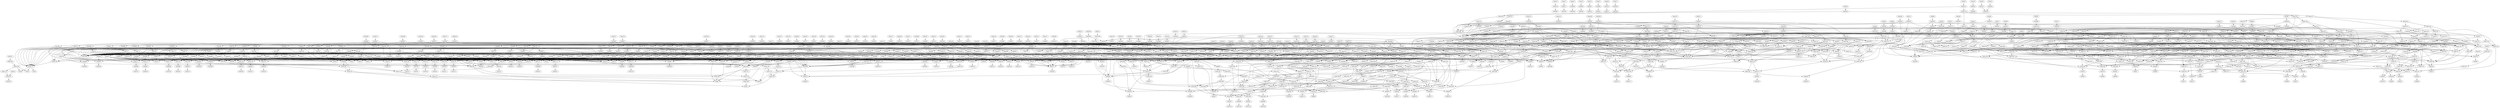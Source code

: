 # Network structure generated by ABC

digraph network {
Node20 -> Node708 [style = solid];
Node21 -> Node577 [style = solid];
Node22 -> Node659 [style = solid];
Node23 -> Node658 [style = solid];
Node24 -> Node657 [style = solid];
Node25 -> Node660 [style = solid];
Node26 -> Node675 [style = solid];
Node27 -> Node656 [style = solid];
Node28 -> Node1037 [style = solid];
Node29 -> Node955 [style = solid];
Node30 -> Node421 [style = solid];
Node31 -> Node1564 [style = solid];
Node32 -> Node420 [style = solid];
Node33 -> Node422 [style = solid];
Node35 -> Node424 [style = solid];
Node38 -> Node425 [style = solid];
Node41 -> Node1489 [style = solid];
Node44 -> Node429 [style = solid];
Node47 -> Node1227 [style = solid];
Node50 -> Node1328 [style = solid];
Node53 -> Node446 [style = solid];
Node56 -> Node1288 [style = solid];
Node59 -> Node444 [style = solid];
Node62 -> Node448 [style = solid];
Node65 -> Node447 [style = solid];
Node68 -> Node462 [style = solid];
Node71 -> Node461 [style = solid];
Node74 -> Node455 [style = solid];
Node77 -> Node459 [style = solid];
Node80 -> Node1441 [style = solid];
Node83 -> Node456 [style = solid];
Node86 -> Node460 [style = solid];
Node89 -> Node458 [style = solid];
Node92 -> Node469 [style = solid];
Node95 -> Node1269 [style = solid];
Node98 -> Node470 [style = solid];
Node101 -> Node468 [style = solid];
Node104 -> Node471 [style = solid];
Node107 -> Node1528 [style = solid];
Node110 -> Node484 [style = solid];
Node113 -> Node493 [style = solid];
Node116 -> Node489 [style = solid];
Node119 -> Node508 [style = solid];
Node122 -> Node1253 [style = solid];
Node125 -> Node509 [style = solid];
Node128 -> Node510 [style = solid];
Node131 -> Node511 [style = solid];
Node134 -> Node512 [style = solid];
Node137 -> Node513 [style = solid];
Node140 -> Node514 [style = solid];
Node143 -> Node515 [style = solid];
Node146 -> Node516 [style = solid];
Node149 -> Node517 [style = solid];
Node152 -> Node536 [style = solid];
Node155 -> Node530 [style = solid];
Node158 -> Node540 [style = solid];
Node161 -> Node529 [style = solid];
Node164 -> Node537 [style = solid];
Node167 -> Node1404 [style = solid];
Node170 -> Node1283 [style = solid];
Node173 -> Node531 [style = solid];
Node176 -> Node539 [style = solid];
Node179 -> Node541 [style = solid];
Node182 -> Node1305 [style = solid];
Node185 -> Node1518 [style = solid];
Node188 -> Node538 [style = solid];
Node191 -> Node535 [style = solid];
Node194 -> Node551 [style = solid];
Node197 -> Node552 [style = solid];
Node200 -> Node589 [style = solid];
Node203 -> Node591 [style = solid];
Node206 -> Node590 [style = solid];
Node209 -> Node586 [style = solid];
Node212 -> Node602 [style = solid];
Node215 -> Node625 [style = solid];
Node218 -> Node635 [style = solid];
Node221 -> Node642 [style = solid];
Node224 -> Node628 [style = solid];
Node227 -> Node641 [style = solid];
Node230 -> Node632 [style = solid];
Node233 -> Node637 [style = solid];
Node236 -> Node626 [style = solid];
Node239 -> Node627 [style = solid];
Node242 -> Node629 [style = solid];
Node245 -> Node630 [style = solid];
Node248 -> Node631 [style = solid];
Node251 -> Node633 [style = solid];
Node254 -> Node634 [style = solid];
Node257 -> Node636 [style = solid];
Node260 -> Node638 [style = solid];
Node263 -> Node639 [style = solid];
Node266 -> Node640 [style = solid];
Node269 -> Node667 [style = solid];
Node272 -> Node668 [style = solid];
Node275 -> Node669 [style = solid];
Node278 -> Node670 [style = solid];
Node281 -> Node671 [style = solid];
Node284 -> Node673 [style = solid];
Node287 -> Node666 [style = solid];
Node290 -> Node663 [style = solid];
Node293 -> Node672 [style = solid];
Node296 -> Node665 [style = solid];
Node299 -> Node699 [style = solid];
Node302 -> Node700 [style = solid];
Node305 -> Node702 [style = solid];
Node308 -> Node703 [style = solid];
Node311 -> Node704 [style = solid];
Node314 -> Node706 [style = solid];
Node317 -> Node707 [style = solid];
Node320 -> Node695 [style = solid];
Node323 -> Node698 [style = solid];
Node326 -> Node697 [style = solid];
Node329 -> Node705 [style = solid];
Node332 -> Node701 [style = solid];
Node335 -> Node696 [style = solid];
Node338 -> Node732 [style = solid];
Node341 -> Node727 [style = solid];
Node344 -> Node726 [style = solid];
Node347 -> Node725 [style = solid];
Node350 -> Node730 [style = solid];
Node353 -> Node724 [style = solid];
Node356 -> Node731 [style = solid];
Node359 -> Node779 [style = solid];
Node362 -> Node781 [style = solid];
Node365 -> Node818 [style = solid];
Node368 -> Node845 [style = solid];
Node371 -> Node847 [style = solid];
Node374 -> Node857 [style = solid];
Node377 -> Node861 [style = solid];
Node380 -> Node846 [style = solid];
Node383 -> Node904 [style = solid];
Node386 -> Node903 [style = solid];
Node389 -> Node909 [style = solid];
Node392 -> Node1001 [style = solid];
Node395 -> Node1025 [style = solid];
Node398 -> Node1059 [style = solid];
Node401 -> Node1073 [style = solid];
Node404 -> Node1074 [style = solid];
Node407 -> Node1068 [style = solid];
Node410 -> Node1041 [style = solid];
Node413 -> Node1081 [style = solid];
Node416 -> Node423 [style = solid];
Node420 -> Node418 [style = solid];
Node421 -> Node418 [style = solid];
Node422 -> Node36 [style = solid];
Node423 -> Node39 [style = solid];
Node424 -> Node1214 [style = solid];
Node424 -> Node1034 [style = solid];
Node425 -> Node1220 [style = solid];
Node425 -> Node1034 [style = solid];
Node426 -> Node42 [style = solid];
Node427 -> Node45 [style = solid];
Node428 -> Node48 [style = solid];
Node429 -> Node812 [style = solid];
Node429 -> Node457 [style = solid];
Node429 -> Node1122 [style = solid];
Node430 -> Node51 [style = solid];
Node431 -> Node54 [style = solid];
Node432 -> Node57 [style = solid];
Node433 -> Node60 [style = solid];
Node434 -> Node63 [style = solid];
Node435 -> Node66 [style = solid];
Node436 -> Node69 [style = solid];
Node437 -> Node72 [style = solid];
Node438 -> Node75 [style = solid];
Node439 -> Node78 [style = solid];
Node440 -> Node81 [style = solid];
Node441 -> Node84 [style = solid];
Node442 -> Node87 [style = solid];
Node443 -> Node90 [style = solid];
Node444 -> Node496 [style = solid];
Node444 -> Node1071 [style = solid];
Node444 -> Node1304 [style = solid];
Node445 -> Node1377 [style = solid];
Node445 -> Node422 [style = solid];
Node445 -> Node472 [style = solid];
Node446 -> Node488 [style = solid];
Node446 -> Node1067 [style = solid];
Node446 -> Node1304 [style = solid];
Node447 -> Node487 [style = solid];
Node447 -> Node1066 [style = solid];
Node447 -> Node1304 [style = solid];
Node448 -> Node486 [style = solid];
Node448 -> Node963 [style = solid];
Node448 -> Node1047 [style = solid];
Node449 -> Node93 [style = solid];
Node450 -> Node96 [style = solid];
Node451 -> Node99 [style = solid];
Node452 -> Node102 [style = solid];
Node453 -> Node105 [style = solid];
Node454 -> Node467 [style = solid];
Node455 -> Node526 [style = solid];
Node455 -> Node954 [style = solid];
Node455 -> Node1076 [style = solid];
Node456 -> Node525 [style = solid];
Node456 -> Node759 [style = solid];
Node456 -> Node990 [style = solid];
Node457 -> Node833 [style = solid];
Node457 -> Node519 [style = solid];
Node457 -> Node979 [style = solid];
Node457 -> Node519 [style = solid];
Node458 -> Node525 [style = solid];
Node458 -> Node862 [style = solid];
Node458 -> Node1049 [style = solid];
Node459 -> Node523 [style = solid];
Node459 -> Node1069 [style = solid];
Node459 -> Node1304 [style = solid];
Node460 -> Node522 [style = solid];
Node460 -> Node953 [style = solid];
Node460 -> Node1304 [style = solid];
Node461 -> Node1043 [style = solid];
Node461 -> Node490 [style = solid];
Node462 -> Node1045 [style = solid];
Node462 -> Node492 [style = solid];
Node463 -> Node108 [style = solid];
Node464 -> Node111 [style = solid];
Node465 -> Node114 [style = solid];
Node466 -> Node117 [style = solid];
Node467 -> Node1377 [style = solid];
Node467 -> Node1280 [style = solid];
Node467 -> Node533 [style = solid];
Node468 -> Node1042 [style = solid];
Node468 -> Node520 [style = solid];
Node469 -> Node1224 [style = solid];
Node470 -> Node495 [style = solid];
Node471 -> Node532 [style = solid];
Node471 -> Node1173 [style = solid];
Node471 -> Node521 [style = solid];
Node472 -> Node524 [style = solid];
Node472 -> Node1377 [style = solid];
Node473 -> Node120 [style = solid];
Node474 -> Node123 [style = solid];
Node475 -> Node126 [style = solid];
Node476 -> Node129 [style = solid];
Node477 -> Node132 [style = solid];
Node478 -> Node135 [style = solid];
Node479 -> Node138 [style = solid];
Node480 -> Node141 [style = solid];
Node481 -> Node144 [style = solid];
Node482 -> Node147 [style = solid];
Node483 -> Node150 [style = solid];
Node484 -> Node1379 [style = solid];
Node484 -> Node1098 [style = solid];
Node485 -> Node153 [style = solid];
Node486 -> Node534 [style = solid];
Node486 -> Node1078 [style = solid];
Node486 -> Node1247 [style = solid];
Node486 -> Node1252 [style = solid];
Node487 -> Node764 [style = solid];
Node487 -> Node1440 [style = solid];
Node487 -> Node1136 [style = solid];
Node487 -> Node1002 [style = solid];
Node488 -> Node1233 [style = solid];
Node488 -> Node1331 [style = solid];
Node488 -> Node1131 [style = solid];
Node488 -> Node1125 [style = solid];
Node489 -> Node547 [style = solid];
Node489 -> Node782 [style = solid];
Node489 -> Node1304 [style = solid];
Node490 -> Node941 [style = solid];
Node490 -> Node884 [style = solid];
Node490 -> Node1239 [style = solid];
Node490 -> Node592 [style = solid];
Node491 -> Node156 [style = solid];
Node492 -> Node1029 [style = solid];
Node492 -> Node993 [style = solid];
Node492 -> Node592 [style = solid];
Node492 -> Node848 [style = solid];
Node493 -> Node546 [style = solid];
Node493 -> Node1553 [style = solid];
Node493 -> Node1304 [style = solid];
Node494 -> Node159 [style = solid];
Node495 -> Node945 [style = solid];
Node495 -> Node1249 [style = solid];
Node495 -> Node1303 [style = solid];
Node495 -> Node1466 [style = solid];
Node496 -> Node1435 [style = solid];
Node496 -> Node1095 [style = solid];
Node496 -> Node1245 [style = solid];
Node497 -> Node162 [style = solid];
Node498 -> Node165 [style = solid];
Node499 -> Node168 [style = solid];
Node500 -> Node171 [style = solid];
Node501 -> Node174 [style = solid];
Node502 -> Node177 [style = solid];
Node503 -> Node180 [style = solid];
Node504 -> Node183 [style = solid];
Node505 -> Node186 [style = solid];
Node506 -> Node189 [style = solid];
Node507 -> Node192 [style = solid];
Node508 -> Node554 [style = solid];
Node508 -> Node1098 [style = solid];
Node509 -> Node594 [style = solid];
Node509 -> Node578 [style = solid];
Node509 -> Node1536 [style = solid];
Node510 -> Node595 [style = solid];
Node510 -> Node579 [style = solid];
Node510 -> Node1536 [style = solid];
Node511 -> Node596 [style = solid];
Node511 -> Node580 [style = solid];
Node511 -> Node1122 [style = solid];
Node512 -> Node597 [style = solid];
Node512 -> Node581 [style = solid];
Node512 -> Node1122 [style = solid];
Node513 -> Node598 [style = solid];
Node513 -> Node582 [style = solid];
Node513 -> Node1122 [style = solid];
Node514 -> Node599 [style = solid];
Node514 -> Node583 [style = solid];
Node514 -> Node1536 [style = solid];
Node515 -> Node600 [style = solid];
Node515 -> Node584 [style = solid];
Node515 -> Node1536 [style = solid];
Node516 -> Node601 [style = solid];
Node516 -> Node585 [style = solid];
Node516 -> Node1536 [style = solid];
Node517 -> Node2 [style = solid];
Node517 -> Node556 [style = solid];
Node518 -> Node1342 [style = solid];
Node518 -> Node426 [style = solid];
Node518 -> Node557 [style = solid];
Node519 -> Node548 [style = solid];
Node519 -> Node868 [style = solid];
Node520 -> Node802 [style = solid];
Node520 -> Node592 [style = solid];
Node520 -> Node1245 [style = solid];
Node520 -> Node1029 [style = solid];
Node521 -> Node548 [style = solid];
Node521 -> Node1137 [style = solid];
Node522 -> Node549 [style = solid];
Node522 -> Node528 [style = solid];
Node522 -> Node1331 [style = solid];
Node522 -> Node544 [style = solid];
Node523 -> Node761 [style = solid];
Node523 -> Node592 [style = solid];
Node523 -> Node1464 [style = solid];
Node523 -> Node1064 [style = solid];
Node524 -> Node533 [style = solid];
Node525 -> Node534 [style = solid];
Node526 -> Node1107 [style = solid];
Node526 -> Node1233 [style = solid];
Node526 -> Node1131 [style = solid];
Node527 -> Node195 [style = solid];
Node528 -> Node198 [style = solid];
Node529 -> Node617 [style = solid];
Node529 -> Node648 [style = solid];
Node529 -> Node1536 [style = solid];
Node530 -> Node618 [style = solid];
Node530 -> Node650 [style = solid];
Node530 -> Node2 [style = solid];
Node531 -> Node643 [style = solid];
Node531 -> Node619 [style = solid];
Node531 -> Node1536 [style = solid];
Node532 -> Node201 [style = solid];
Node533 -> Node204 [style = solid];
Node534 -> Node550 [style = solid];
Node535 -> Node956 [style = solid];
Node535 -> Node1122 [style = solid];
Node535 -> Node593 [style = solid];
Node536 -> Node907 [style = solid];
Node536 -> Node1122 [style = solid];
Node536 -> Node593 [style = solid];
Node537 -> Node647 [style = solid];
Node537 -> Node649 [style = solid];
Node537 -> Node1536 [style = solid];
Node538 -> Node1105 [style = solid];
Node538 -> Node1122 [style = solid];
Node538 -> Node593 [style = solid];
Node539 -> Node620 [style = solid];
Node539 -> Node645 [style = solid];
Node539 -> Node2 [style = solid];
Node540 -> Node654 [style = solid];
Node540 -> Node644 [style = solid];
Node540 -> Node2 [style = solid];
Node541 -> Node655 [style = solid];
Node541 -> Node646 [style = solid];
Node541 -> Node2 [style = solid];
Node542 -> Node207 [style = solid];
Node543 -> Node210 [style = solid];
Node544 -> Node213 [style = solid];
Node545 -> Node216 [style = solid];
Node546 -> Node852 [style = solid];
Node546 -> Node1044 [style = solid];
Node546 -> Node623 [style = solid];
Node547 -> Node854 [style = solid];
Node547 -> Node1044 [style = solid];
Node547 -> Node624 [style = solid];
Node548 -> Node219 [style = solid];
Node549 -> Node1149 [style = solid];
Node549 -> Node1262 [style = solid];
Node550 -> Node1262 [style = solid];
Node550 -> Node1082 [style = solid];
Node551 -> Node614 [style = solid];
Node551 -> Node1098 [style = solid];
Node552 -> Node588 [style = solid];
Node553 -> Node222 [style = solid];
Node554 -> Node622 [style = solid];
Node554 -> Node678 [style = solid];
Node554 -> Node782 [style = solid];
Node554 -> Node806 [style = solid];
Node555 -> Node225 [style = solid];
Node556 -> Node1492 [style = solid];
Node556 -> Node721 [style = solid];
Node556 -> Node651 [style = solid];
Node557 -> Node426 [style = solid];
Node557 -> Node1342 [style = solid];
Node558 -> Node228 [style = solid];
Node559 -> Node231 [style = solid];
Node560 -> Node234 [style = solid];
Node561 -> Node237 [style = solid];
Node562 -> Node240 [style = solid];
Node563 -> Node243 [style = solid];
Node564 -> Node246 [style = solid];
Node565 -> Node249 [style = solid];
Node566 -> Node252 [style = solid];
Node567 -> Node255 [style = solid];
Node568 -> Node258 [style = solid];
Node569 -> Node261 [style = solid];
Node570 -> Node264 [style = solid];
Node571 -> Node267 [style = solid];
Node572 -> Node270 [style = solid];
Node573 -> Node273 [style = solid];
Node574 -> Node276 [style = solid];
Node575 -> Node279 [style = solid];
Node576 -> Node282 [style = solid];
Node577 -> Node285 [style = solid];
Node578 -> Node1113 [style = solid];
Node578 -> Node662 [style = solid];
Node579 -> Node1114 [style = solid];
Node579 -> Node662 [style = solid];
Node580 -> Node1116 [style = solid];
Node580 -> Node662 [style = solid];
Node581 -> Node1115 [style = solid];
Node581 -> Node662 [style = solid];
Node582 -> Node1102 [style = solid];
Node582 -> Node662 [style = solid];
Node583 -> Node1112 [style = solid];
Node583 -> Node662 [style = solid];
Node584 -> Node1111 [style = solid];
Node584 -> Node662 [style = solid];
Node585 -> Node1104 [style = solid];
Node585 -> Node662 [style = solid];
Node586 -> Node710 [style = solid];
Node586 -> Node917 [style = solid];
Node586 -> Node1076 [style = solid];
Node587 -> Node288 [style = solid];
Node588 -> Node1492 [style = solid];
Node588 -> Node1313 [style = solid];
Node588 -> Node1122 [style = solid];
Node589 -> Node661 [style = solid];
Node589 -> Node905 [style = solid];
Node590 -> Node728 [style = solid];
Node590 -> Node712 [style = solid];
Node590 -> Node1304 [style = solid];
Node591 -> Node664 [style = solid];
Node591 -> Node1304 [style = solid];
Node592 -> Node1226 [style = solid];
Node593 -> Node662 [style = solid];
Node593 -> Node1537 [style = solid];
Node594 -> Node662 [style = solid];
Node594 -> Node606 [style = solid];
Node595 -> Node662 [style = solid];
Node595 -> Node607 [style = solid];
Node596 -> Node662 [style = solid];
Node596 -> Node652 [style = solid];
Node597 -> Node662 [style = solid];
Node597 -> Node608 [style = solid];
Node598 -> Node662 [style = solid];
Node598 -> Node609 [style = solid];
Node599 -> Node662 [style = solid];
Node599 -> Node610 [style = solid];
Node600 -> Node662 [style = solid];
Node600 -> Node621 [style = solid];
Node601 -> Node662 [style = solid];
Node601 -> Node611 [style = solid];
Node602 -> Node729 [style = solid];
Node602 -> Node709 [style = solid];
Node602 -> Node1304 [style = solid];
Node603 -> Node291 [style = solid];
Node604 -> Node294 [style = solid];
Node605 -> Node297 [style = solid];
Node606 -> Node300 [style = solid];
Node607 -> Node303 [style = solid];
Node608 -> Node306 [style = solid];
Node609 -> Node309 [style = solid];
Node610 -> Node312 [style = solid];
Node611 -> Node315 [style = solid];
Node612 -> Node318 [style = solid];
Node613 -> Node321 [style = solid];
Node614 -> Node804 [style = solid];
Node614 -> Node787 [style = solid];
Node614 -> Node784 [style = solid];
Node614 -> Node1391 [style = solid];
Node615 -> Node324 [style = solid];
Node616 -> Node327 [style = solid];
Node617 -> Node1521 [style = solid];
Node617 -> Node755 [style = solid];
Node618 -> Node1521 [style = solid];
Node618 -> Node756 [style = solid];
Node619 -> Node1521 [style = solid];
Node619 -> Node757 [style = solid];
Node620 -> Node1521 [style = solid];
Node620 -> Node747 [style = solid];
Node621 -> Node330 [style = solid];
Node622 -> Node1336 [style = solid];
Node622 -> Node917 [style = solid];
Node623 -> Node853 [style = solid];
Node623 -> Node714 [style = solid];
Node623 -> Node856 [style = solid];
Node624 -> Node887 [style = solid];
Node624 -> Node715 [style = solid];
Node624 -> Node1339 [style = solid];
Node625 -> Node545 [style = solid];
Node625 -> Node998 [style = solid];
Node625 -> Node718 [style = solid];
Node626 -> Node679 [style = solid];
Node626 -> Node1137 [style = solid];
Node627 -> Node680 [style = solid];
Node627 -> Node1537 [style = solid];
Node628 -> Node681 [style = solid];
Node628 -> Node1537 [style = solid];
Node629 -> Node682 [style = solid];
Node629 -> Node1537 [style = solid];
Node630 -> Node683 [style = solid];
Node630 -> Node1537 [style = solid];
Node631 -> Node684 [style = solid];
Node631 -> Node1537 [style = solid];
Node632 -> Node685 [style = solid];
Node632 -> Node1537 [style = solid];
Node633 -> Node686 [style = solid];
Node633 -> Node1537 [style = solid];
Node634 -> Node687 [style = solid];
Node634 -> Node1537 [style = solid];
Node635 -> Node677 [style = solid];
Node635 -> Node860 [style = solid];
Node636 -> Node688 [style = solid];
Node636 -> Node1537 [style = solid];
Node637 -> Node689 [style = solid];
Node637 -> Node1537 [style = solid];
Node638 -> Node690 [style = solid];
Node638 -> Node1137 [style = solid];
Node639 -> Node691 [style = solid];
Node639 -> Node1537 [style = solid];
Node640 -> Node692 [style = solid];
Node640 -> Node1137 [style = solid];
Node641 -> Node693 [style = solid];
Node641 -> Node1137 [style = solid];
Node642 -> Node694 [style = solid];
Node642 -> Node1537 [style = solid];
Node643 -> Node1492 [style = solid];
Node643 -> Node881 [style = solid];
Node644 -> Node1532 [style = solid];
Node644 -> Node826 [style = solid];
Node645 -> Node827 [style = solid];
Node645 -> Node1532 [style = solid];
Node646 -> Node723 [style = solid];
Node646 -> Node1532 [style = solid];
Node647 -> Node1521 [style = solid];
Node647 -> Node746 [style = solid];
Node648 -> Node1062 [style = solid];
Node648 -> Node1532 [style = solid];
Node649 -> Node825 [style = solid];
Node649 -> Node1532 [style = solid];
Node650 -> Node913 [style = solid];
Node650 -> Node1532 [style = solid];
Node651 -> Node961 [style = solid];
Node651 -> Node936 [style = solid];
Node651 -> Node1492 [style = solid];
Node652 -> Node333 [style = solid];
Node653 -> Node336 [style = solid];
Node654 -> Node1521 [style = solid];
Node654 -> Node720 [style = solid];
Node655 -> Node1521 [style = solid];
Node655 -> Node748 [style = solid];
Node656 -> Node339 [style = solid];
Node657 -> Node342 [style = solid];
Node658 -> Node345 [style = solid];
Node659 -> Node348 [style = solid];
Node660 -> Node351 [style = solid];
Node661 -> Node722 [style = solid];
Node661 -> Node997 [style = solid];
Node662 -> Node354 [style = solid];
Node663 -> Node760 [style = solid];
Node663 -> Node780 [style = solid];
Node663 -> Node1304 [style = solid];
Node664 -> Node786 [style = solid];
Node664 -> Node482 [style = solid];
Node664 -> Node733 [style = solid];
Node665 -> Node734 [style = solid];
Node665 -> Node1536 [style = solid];
Node666 -> Node735 [style = solid];
Node666 -> Node1122 [style = solid];
Node667 -> Node736 [style = solid];
Node667 -> Node1536 [style = solid];
Node668 -> Node737 [style = solid];
Node668 -> Node1536 [style = solid];
Node669 -> Node738 [style = solid];
Node669 -> Node1122 [style = solid];
Node670 -> Node739 [style = solid];
Node670 -> Node1122 [style = solid];
Node671 -> Node740 [style = solid];
Node671 -> Node1122 [style = solid];
Node672 -> Node741 [style = solid];
Node672 -> Node1536 [style = solid];
Node673 -> Node920 [style = solid];
Node673 -> Node745 [style = solid];
Node673 -> Node992 [style = solid];
Node673 -> Node894 [style = solid];
Node674 -> Node716 [style = solid];
Node674 -> Node856 [style = solid];
Node675 -> Node357 [style = solid];
Node676 -> Node1193 [style = solid];
Node676 -> Node1483 [style = solid];
Node677 -> Node758 [style = solid];
Node677 -> Node997 [style = solid];
Node678 -> Node829 [style = solid];
Node678 -> Node1341 [style = solid];
Node678 -> Node915 [style = solid];
Node679 -> Node1090 [style = solid];
Node679 -> Node1184 [style = solid];
Node679 -> Node762 [style = solid];
Node680 -> Node1090 [style = solid];
Node680 -> Node1163 [style = solid];
Node680 -> Node763 [style = solid];
Node681 -> Node1090 [style = solid];
Node681 -> Node1160 [style = solid];
Node681 -> Node765 [style = solid];
Node682 -> Node1090 [style = solid];
Node682 -> Node1182 [style = solid];
Node682 -> Node766 [style = solid];
Node683 -> Node1090 [style = solid];
Node683 -> Node1167 [style = solid];
Node683 -> Node767 [style = solid];
Node684 -> Node1090 [style = solid];
Node684 -> Node1181 [style = solid];
Node684 -> Node768 [style = solid];
Node685 -> Node1090 [style = solid];
Node685 -> Node1168 [style = solid];
Node685 -> Node769 [style = solid];
Node686 -> Node1127 [style = solid];
Node686 -> Node1171 [style = solid];
Node686 -> Node770 [style = solid];
Node687 -> Node1127 [style = solid];
Node687 -> Node1187 [style = solid];
Node687 -> Node771 [style = solid];
Node688 -> Node1127 [style = solid];
Node688 -> Node1179 [style = solid];
Node688 -> Node772 [style = solid];
Node689 -> Node1127 [style = solid];
Node689 -> Node1161 [style = solid];
Node689 -> Node773 [style = solid];
Node690 -> Node1090 [style = solid];
Node690 -> Node1157 [style = solid];
Node690 -> Node774 [style = solid];
Node691 -> Node1090 [style = solid];
Node691 -> Node1185 [style = solid];
Node691 -> Node775 [style = solid];
Node692 -> Node1090 [style = solid];
Node692 -> Node1172 [style = solid];
Node692 -> Node776 [style = solid];
Node693 -> Node1090 [style = solid];
Node693 -> Node1175 [style = solid];
Node693 -> Node777 [style = solid];
Node694 -> Node1090 [style = solid];
Node694 -> Node1159 [style = solid];
Node694 -> Node778 [style = solid];
Node695 -> Node1023 [style = solid];
Node695 -> Node803 [style = solid];
Node695 -> Node1122 [style = solid];
Node696 -> Node1022 [style = solid];
Node696 -> Node831 [style = solid];
Node696 -> Node1122 [style = solid];
Node697 -> Node1010 [style = solid];
Node697 -> Node832 [style = solid];
Node697 -> Node1122 [style = solid];
Node698 -> Node1024 [style = solid];
Node698 -> Node830 [style = solid];
Node698 -> Node1122 [style = solid];
Node699 -> Node788 [style = solid];
Node699 -> Node1536 [style = solid];
Node700 -> Node789 [style = solid];
Node700 -> Node1536 [style = solid];
Node701 -> Node790 [style = solid];
Node701 -> Node1122 [style = solid];
Node702 -> Node791 [style = solid];
Node702 -> Node1122 [style = solid];
Node703 -> Node792 [style = solid];
Node703 -> Node1122 [style = solid];
Node704 -> Node793 [style = solid];
Node704 -> Node1122 [style = solid];
Node705 -> Node794 [style = solid];
Node705 -> Node1122 [style = solid];
Node706 -> Node795 [style = solid];
Node706 -> Node1536 [style = solid];
Node707 -> Node796 [style = solid];
Node707 -> Node1122 [style = solid];
Node708 -> Node360 [style = solid];
Node709 -> Node1357 [style = solid];
Node709 -> Node1065 [style = solid];
Node709 -> Node828 [style = solid];
Node710 -> Node986 [style = solid];
Node710 -> Node1070 [style = solid];
Node710 -> Node783 [style = solid];
Node711 -> Node363 [style = solid];
Node712 -> Node811 [style = solid];
Node712 -> Node542 [style = solid];
Node712 -> Node817 [style = solid];
Node713 -> Node366 [style = solid];
Node714 -> Node1337 [style = solid];
Node714 -> Node1473 [style = solid];
Node714 -> Node1396 [style = solid];
Node715 -> Node1357 [style = solid];
Node715 -> Node1501 [style = solid];
Node715 -> Node1396 [style = solid];
Node716 -> Node1357 [style = solid];
Node716 -> Node1383 [style = solid];
Node717 -> Node1141 [style = solid];
Node717 -> Node1461 [style = solid];
Node717 -> Node1454 [style = solid];
Node718 -> Node810 [style = solid];
Node718 -> Node997 [style = solid];
Node719 -> Node814 [style = solid];
Node719 -> Node1258 [style = solid];
Node720 -> Node1208 [style = solid];
Node720 -> Node1310 [style = solid];
Node720 -> Node813 [style = solid];
Node721 -> Node1499 [style = solid];
Node721 -> Node1310 [style = solid];
Node721 -> Node816 [style = solid];
Node722 -> Node758 [style = solid];
Node723 -> Node1363 [style = solid];
Node723 -> Node1482 [style = solid];
Node723 -> Node821 [style = solid];
Node724 -> Node855 [style = solid];
Node724 -> Node844 [style = solid];
Node724 -> Node1304 [style = solid];
Node725 -> Node923 [style = solid];
Node725 -> Node978 [style = solid];
Node725 -> Node994 [style = solid];
Node725 -> Node895 [style = solid];
Node726 -> Node924 [style = solid];
Node726 -> Node982 [style = solid];
Node726 -> Node988 [style = solid];
Node726 -> Node900 [style = solid];
Node727 -> Node925 [style = solid];
Node727 -> Node981 [style = solid];
Node727 -> Node985 [style = solid];
Node727 -> Node896 [style = solid];
Node728 -> Node1257 [style = solid];
Node728 -> Node542 [style = solid];
Node729 -> Node1382 [style = solid];
Node729 -> Node1065 [style = solid];
Node730 -> Node927 [style = solid];
Node730 -> Node926 [style = solid];
Node730 -> Node991 [style = solid];
Node730 -> Node897 [style = solid];
Node731 -> Node929 [style = solid];
Node731 -> Node919 [style = solid];
Node731 -> Node948 [style = solid];
Node731 -> Node899 [style = solid];
Node732 -> Node928 [style = solid];
Node732 -> Node858 [style = solid];
Node732 -> Node995 [style = solid];
Node732 -> Node898 [style = solid];
Node733 -> Node1033 [style = solid];
Node733 -> Node1393 [style = solid];
Node733 -> Node808 [style = solid];
Node734 -> Node1090 [style = solid];
Node734 -> Node605 [style = solid];
Node734 -> Node820 [style = solid];
Node735 -> Node1090 [style = solid];
Node735 -> Node587 [style = solid];
Node735 -> Node824 [style = solid];
Node736 -> Node1090 [style = solid];
Node736 -> Node572 [style = solid];
Node736 -> Node809 [style = solid];
Node737 -> Node1090 [style = solid];
Node737 -> Node573 [style = solid];
Node737 -> Node800 [style = solid];
Node738 -> Node1090 [style = solid];
Node738 -> Node574 [style = solid];
Node738 -> Node797 [style = solid];
Node739 -> Node1127 [style = solid];
Node739 -> Node575 [style = solid];
Node739 -> Node798 [style = solid];
Node740 -> Node1090 [style = solid];
Node740 -> Node576 [style = solid];
Node740 -> Node799 [style = solid];
Node741 -> Node1127 [style = solid];
Node741 -> Node604 [style = solid];
Node741 -> Node801 [style = solid];
Node742 -> Node369 [style = solid];
Node743 -> Node372 [style = solid];
Node744 -> Node375 [style = solid];
Node745 -> Node901 [style = solid];
Node745 -> Node1058 [style = solid];
Node745 -> Node476 [style = solid];
Node745 -> Node1057 [style = solid];
Node746 -> Node498 [style = solid];
Node746 -> Node1172 [style = solid];
Node746 -> Node1310 [style = solid];
Node747 -> Node1470 [style = solid];
Node747 -> Node1175 [style = solid];
Node747 -> Node1313 [style = solid];
Node748 -> Node1482 [style = solid];
Node748 -> Node1159 [style = solid];
Node748 -> Node1313 [style = solid];
Node749 -> Node1267 [style = solid];
Node749 -> Node1184 [style = solid];
Node749 -> Node1313 [style = solid];
Node750 -> Node1498 [style = solid];
Node750 -> Node1163 [style = solid];
Node750 -> Node1313 [style = solid];
Node751 -> Node1483 [style = solid];
Node751 -> Node1160 [style = solid];
Node751 -> Node1313 [style = solid];
Node752 -> Node1474 [style = solid];
Node752 -> Node1182 [style = solid];
Node752 -> Node1311 [style = solid];
Node753 -> Node450 [style = solid];
Node753 -> Node1181 [style = solid];
Node753 -> Node1313 [style = solid];
Node754 -> Node1429 [style = solid];
Node755 -> Node1388 [style = solid];
Node755 -> Node1171 [style = solid];
Node755 -> Node1313 [style = solid];
Node756 -> Node1264 [style = solid];
Node756 -> Node1187 [style = solid];
Node756 -> Node1313 [style = solid];
Node757 -> Node1367 [style = solid];
Node757 -> Node1157 [style = solid];
Node757 -> Node1310 [style = solid];
Node758 -> Node378 [style = solid];
Node759 -> Node952 [style = solid];
Node759 -> Node1000 [style = solid];
Node759 -> Node1511 [style = solid];
Node759 -> Node908 [style = solid];
Node760 -> Node859 [style = solid];
Node760 -> Node1152 [style = solid];
Node760 -> Node1396 [style = solid];
Node761 -> Node1497 [style = solid];
Node761 -> Node1252 [style = solid];
Node762 -> Node878 [style = solid];
Node762 -> Node1090 [style = solid];
Node763 -> Node866 [style = solid];
Node763 -> Node1090 [style = solid];
Node764 -> Node1497 [style = solid];
Node764 -> Node1245 [style = solid];
Node765 -> Node880 [style = solid];
Node765 -> Node1090 [style = solid];
Node766 -> Node867 [style = solid];
Node766 -> Node1090 [style = solid];
Node767 -> Node869 [style = solid];
Node767 -> Node1090 [style = solid];
Node768 -> Node874 [style = solid];
Node768 -> Node1090 [style = solid];
Node769 -> Node871 [style = solid];
Node769 -> Node1090 [style = solid];
Node770 -> Node872 [style = solid];
Node770 -> Node1090 [style = solid];
Node771 -> Node873 [style = solid];
Node771 -> Node1090 [style = solid];
Node772 -> Node864 [style = solid];
Node772 -> Node1090 [style = solid];
Node773 -> Node879 [style = solid];
Node773 -> Node1090 [style = solid];
Node774 -> Node865 [style = solid];
Node774 -> Node1090 [style = solid];
Node775 -> Node876 [style = solid];
Node775 -> Node1090 [style = solid];
Node776 -> Node877 [style = solid];
Node776 -> Node1090 [style = solid];
Node777 -> Node875 [style = solid];
Node777 -> Node1090 [style = solid];
Node778 -> Node870 [style = solid];
Node778 -> Node1090 [style = solid];
Node779 -> Node893 [style = solid];
Node779 -> Node989 [style = solid];
Node779 -> Node922 [style = solid];
Node779 -> Node921 [style = solid];
Node780 -> Node849 [style = solid];
Node780 -> Node939 [style = solid];
Node781 -> Node851 [style = solid];
Node781 -> Node1304 [style = solid];
Node782 -> Node1134 [style = solid];
Node782 -> Node1554 [style = solid];
Node782 -> Node613 [style = solid];
Node783 -> Node850 [style = solid];
Node783 -> Node916 [style = solid];
Node784 -> Node1134 [style = solid];
Node784 -> Node1554 [style = solid];
Node784 -> Node1156 [style = solid];
Node785 -> Node381 [style = solid];
Node786 -> Node1358 [style = solid];
Node786 -> Node1260 [style = solid];
Node786 -> Node902 [style = solid];
Node787 -> Node843 [style = solid];
Node787 -> Node1426 [style = solid];
Node787 -> Node1396 [style = solid];
Node788 -> Node1127 [style = solid];
Node788 -> Node606 [style = solid];
Node788 -> Node834 [style = solid];
Node789 -> Node1090 [style = solid];
Node789 -> Node607 [style = solid];
Node789 -> Node835 [style = solid];
Node790 -> Node1127 [style = solid];
Node790 -> Node652 [style = solid];
Node790 -> Node836 [style = solid];
Node791 -> Node1127 [style = solid];
Node791 -> Node608 [style = solid];
Node791 -> Node837 [style = solid];
Node792 -> Node1127 [style = solid];
Node792 -> Node609 [style = solid];
Node792 -> Node838 [style = solid];
Node793 -> Node1127 [style = solid];
Node793 -> Node610 [style = solid];
Node793 -> Node839 [style = solid];
Node794 -> Node1127 [style = solid];
Node794 -> Node621 [style = solid];
Node794 -> Node840 [style = solid];
Node795 -> Node1090 [style = solid];
Node795 -> Node611 [style = solid];
Node795 -> Node841 [style = solid];
Node796 -> Node1090 [style = solid];
Node796 -> Node612 [style = solid];
Node796 -> Node842 [style = solid];
Node797 -> Node966 [style = solid];
Node797 -> Node937 [style = solid];
Node797 -> Node1090 [style = solid];
Node798 -> Node967 [style = solid];
Node798 -> Node946 [style = solid];
Node798 -> Node1090 [style = solid];
Node799 -> Node983 [style = solid];
Node799 -> Node944 [style = solid];
Node799 -> Node1090 [style = solid];
Node800 -> Node971 [style = solid];
Node800 -> Node943 [style = solid];
Node800 -> Node1090 [style = solid];
Node801 -> Node964 [style = solid];
Node801 -> Node934 [style = solid];
Node801 -> Node1090 [style = solid];
Node802 -> Node942 [style = solid];
Node802 -> Node888 [style = solid];
Node803 -> Node891 [style = solid];
Node803 -> Node1108 [style = solid];
Node804 -> Node1044 [style = solid];
Node804 -> Node939 [style = solid];
Node804 -> Node1426 [style = solid];
Node805 -> Node1044 [style = solid];
Node805 -> Node474 [style = solid];
Node805 -> Node939 [style = solid];
Node806 -> Node1044 [style = solid];
Node806 -> Node473 [style = solid];
Node806 -> Node939 [style = solid];
Node807 -> Node384 [style = solid];
Node808 -> Node986 [style = solid];
Node808 -> Node1063 [style = solid];
Node808 -> Node1556 [style = solid];
Node808 -> Node482 [style = solid];
Node809 -> Node984 [style = solid];
Node809 -> Node940 [style = solid];
Node809 -> Node1090 [style = solid];
Node810 -> Node387 [style = solid];
Node811 -> Node902 [style = solid];
Node811 -> Node1558 [style = solid];
Node812 -> Node1162 [style = solid];
Node812 -> Node951 [style = solid];
Node812 -> Node422 [style = solid];
Node813 -> Node1313 [style = solid];
Node813 -> Node1185 [style = solid];
Node814 -> Node902 [style = solid];
Node814 -> Node1393 [style = solid];
Node815 -> Node1310 [style = solid];
Node815 -> Node1167 [style = solid];
Node816 -> Node1310 [style = solid];
Node816 -> Node1179 [style = solid];
Node817 -> Node1032 [style = solid];
Node817 -> Node1393 [style = solid];
Node818 -> Node906 [style = solid];
Node818 -> Node950 [style = solid];
Node819 -> Node1280 [style = solid];
Node819 -> Node1321 [style = solid];
Node820 -> Node965 [style = solid];
Node820 -> Node938 [style = solid];
Node820 -> Node1090 [style = solid];
Node821 -> Node1363 [style = solid];
Node821 -> Node1482 [style = solid];
Node822 -> Node1321 [style = solid];
Node822 -> Node1075 [style = solid];
Node823 -> Node910 [style = solid];
Node823 -> Node1099 [style = solid];
Node823 -> Node1346 [style = solid];
Node824 -> Node980 [style = solid];
Node824 -> Node935 [style = solid];
Node824 -> Node1090 [style = solid];
Node825 -> Node1188 [style = solid];
Node825 -> Node498 [style = solid];
Node826 -> Node1208 [style = solid];
Node826 -> Node1200 [style = solid];
Node827 -> Node1470 [style = solid];
Node827 -> Node911 [style = solid];
Node828 -> Node958 [style = solid];
Node828 -> Node914 [style = solid];
Node828 -> Node1558 [style = solid];
Node829 -> Node883 [style = solid];
Node829 -> Node1358 [style = solid];
Node830 -> Node892 [style = solid];
Node830 -> Node1108 [style = solid];
Node831 -> Node890 [style = solid];
Node831 -> Node1108 [style = solid];
Node832 -> Node889 [style = solid];
Node832 -> Node1108 [style = solid];
Node833 -> Node959 [style = solid];
Node833 -> Node888 [style = solid];
Node834 -> Node1011 [style = solid];
Node834 -> Node968 [style = solid];
Node834 -> Node1090 [style = solid];
Node835 -> Node1021 [style = solid];
Node835 -> Node969 [style = solid];
Node835 -> Node1090 [style = solid];
Node836 -> Node1014 [style = solid];
Node836 -> Node970 [style = solid];
Node836 -> Node1090 [style = solid];
Node837 -> Node1017 [style = solid];
Node837 -> Node972 [style = solid];
Node837 -> Node1090 [style = solid];
Node838 -> Node1012 [style = solid];
Node838 -> Node973 [style = solid];
Node838 -> Node1090 [style = solid];
Node839 -> Node1015 [style = solid];
Node839 -> Node977 [style = solid];
Node839 -> Node1090 [style = solid];
Node840 -> Node1013 [style = solid];
Node840 -> Node974 [style = solid];
Node840 -> Node1090 [style = solid];
Node841 -> Node1009 [style = solid];
Node841 -> Node975 [style = solid];
Node841 -> Node1090 [style = solid];
Node842 -> Node930 [style = solid];
Node842 -> Node1090 [style = solid];
Node843 -> Node883 [style = solid];
Node844 -> Node918 [style = solid];
Node844 -> Node1018 [style = solid];
Node845 -> Node931 [style = solid];
Node845 -> Node1007 [style = solid];
Node846 -> Node932 [style = solid];
Node846 -> Node1007 [style = solid];
Node847 -> Node933 [style = solid];
Node847 -> Node1007 [style = solid];
Node848 -> Node885 [style = solid];
Node849 -> Node957 [style = solid];
Node849 -> Node914 [style = solid];
Node850 -> Node1358 [style = solid];
Node850 -> Node1393 [style = solid];
Node850 -> Node1083 [style = solid];
Node851 -> Node976 [style = solid];
Node851 -> Node1351 [style = solid];
Node851 -> Node1419 [style = solid];
Node851 -> Node1148 [style = solid];
Node852 -> Node939 [style = solid];
Node852 -> Node1473 [style = solid];
Node853 -> Node1387 [style = solid];
Node854 -> Node939 [style = solid];
Node854 -> Node1501 [style = solid];
Node855 -> Node1019 [style = solid];
Node855 -> Node1152 [style = solid];
Node855 -> Node1148 [style = solid];
Node856 -> Node1361 [style = solid];
Node856 -> Node1148 [style = solid];
Node856 -> Node653 [style = solid];
Node857 -> Node1072 [style = solid];
Node857 -> Node949 [style = solid];
Node858 -> Node1058 [style = solid];
Node858 -> Node999 [style = solid];
Node858 -> Node1057 [style = solid];
Node858 -> Node482 [style = solid];
Node859 -> Node902 [style = solid];
Node860 -> Node951 [style = solid];
Node860 -> Node1536 [style = solid];
Node861 -> Node905 [style = solid];
Node862 -> Node908 [style = solid];
Node862 -> Node1437 [style = solid];
Node862 -> Node1511 [style = solid];
Node862 -> Node1040 [style = solid];
Node863 -> Node1430 [style = solid];
Node863 -> Node911 [style = solid];
Node864 -> Node960 [style = solid];
Node864 -> Node1179 [style = solid];
Node864 -> Node15 [style = solid];
Node864 -> Node1089 [style = solid];
Node865 -> Node960 [style = solid];
Node865 -> Node1157 [style = solid];
Node865 -> Node17 [style = solid];
Node865 -> Node1089 [style = solid];
Node866 -> Node962 [style = solid];
Node866 -> Node1163 [style = solid];
Node866 -> Node14 [style = solid];
Node866 -> Node1030 [style = solid];
Node867 -> Node962 [style = solid];
Node867 -> Node1182 [style = solid];
Node867 -> Node16 [style = solid];
Node867 -> Node1030 [style = solid];
Node868 -> Node390 [style = solid];
Node869 -> Node962 [style = solid];
Node869 -> Node1167 [style = solid];
Node869 -> Node17 [style = solid];
Node869 -> Node1030 [style = solid];
Node870 -> Node962 [style = solid];
Node870 -> Node1159 [style = solid];
Node870 -> Node13 [style = solid];
Node870 -> Node1030 [style = solid];
Node871 -> Node962 [style = solid];
Node871 -> Node1168 [style = solid];
Node871 -> Node19 [style = solid];
Node871 -> Node1030 [style = solid];
Node872 -> Node960 [style = solid];
Node872 -> Node1171 [style = solid];
Node872 -> Node13 [style = solid];
Node872 -> Node1089 [style = solid];
Node873 -> Node960 [style = solid];
Node873 -> Node1187 [style = solid];
Node873 -> Node14 [style = solid];
Node873 -> Node1089 [style = solid];
Node874 -> Node962 [style = solid];
Node874 -> Node1181 [style = solid];
Node874 -> Node18 [style = solid];
Node874 -> Node1030 [style = solid];
Node875 -> Node962 [style = solid];
Node875 -> Node1175 [style = solid];
Node875 -> Node12 [style = solid];
Node875 -> Node1030 [style = solid];
Node876 -> Node960 [style = solid];
Node876 -> Node1185 [style = solid];
Node876 -> Node18 [style = solid];
Node876 -> Node1089 [style = solid];
Node877 -> Node960 [style = solid];
Node877 -> Node1172 [style = solid];
Node877 -> Node19 [style = solid];
Node877 -> Node1089 [style = solid];
Node878 -> Node960 [style = solid];
Node878 -> Node1184 [style = solid];
Node878 -> Node12 [style = solid];
Node878 -> Node1089 [style = solid];
Node879 -> Node960 [style = solid];
Node879 -> Node1161 [style = solid];
Node879 -> Node16 [style = solid];
Node879 -> Node1089 [style = solid];
Node880 -> Node962 [style = solid];
Node880 -> Node1160 [style = solid];
Node880 -> Node15 [style = solid];
Node880 -> Node1030 [style = solid];
Node881 -> Node1367 [style = solid];
Node881 -> Node1505 [style = solid];
Node882 -> Node1150 [style = solid];
Node882 -> Node961 [style = solid];
Node883 -> Node1260 [style = solid];
Node883 -> Node1394 [style = solid];
Node884 -> Node912 [style = solid];
Node885 -> Node1050 [style = solid];
Node885 -> Node1196 [style = solid];
Node885 -> Node1424 [style = solid];
Node885 -> Node1245 [style = solid];
Node886 -> Node1054 [style = solid];
Node886 -> Node1488 [style = solid];
Node886 -> Node1503 [style = solid];
Node887 -> Node915 [style = solid];
Node888 -> Node1000 [style = solid];
Node888 -> Node1194 [style = solid];
Node888 -> Node1424 [style = solid];
Node888 -> Node1096 [style = solid];
Node889 -> Node18 [style = solid];
Node889 -> Node616 [style = solid];
Node889 -> Node1093 [style = solid];
Node890 -> Node1031 [style = solid];
Node890 -> Node1138 [style = solid];
Node890 -> Node1020 [style = solid];
Node891 -> Node1031 [style = solid];
Node891 -> Node1156 [style = solid];
Node891 -> Node1008 [style = solid];
Node892 -> Node1031 [style = solid];
Node892 -> Node1557 [style = solid];
Node892 -> Node1016 [style = solid];
Node893 -> Node604 [style = solid];
Node893 -> Node1027 [style = solid];
Node893 -> Node1175 [style = solid];
Node893 -> Node1030 [style = solid];
Node894 -> Node605 [style = solid];
Node894 -> Node1027 [style = solid];
Node894 -> Node1159 [style = solid];
Node894 -> Node1030 [style = solid];
Node895 -> Node587 [style = solid];
Node895 -> Node1027 [style = solid];
Node895 -> Node1163 [style = solid];
Node895 -> Node1030 [style = solid];
Node896 -> Node573 [style = solid];
Node896 -> Node1027 [style = solid];
Node896 -> Node1182 [style = solid];
Node896 -> Node1030 [style = solid];
Node897 -> Node574 [style = solid];
Node897 -> Node1027 [style = solid];
Node897 -> Node1167 [style = solid];
Node897 -> Node1030 [style = solid];
Node898 -> Node1027 [style = solid];
Node898 -> Node576 [style = solid];
Node898 -> Node1030 [style = solid];
Node898 -> Node1168 [style = solid];
Node899 -> Node1181 [style = solid];
Node899 -> Node1030 [style = solid];
Node899 -> Node1185 [style = solid];
Node899 -> Node1089 [style = solid];
Node900 -> Node572 [style = solid];
Node900 -> Node1027 [style = solid];
Node900 -> Node1160 [style = solid];
Node900 -> Node1030 [style = solid];
Node901 -> Node393 [style = solid];
Node902 -> Node1361 [style = solid];
Node903 -> Node997 [style = solid];
Node903 -> Node1137 [style = solid];
Node904 -> Node1039 [style = solid];
Node904 -> Node1077 [style = solid];
Node904 -> Node1060 [style = solid];
Node905 -> Node998 [style = solid];
Node905 -> Node1536 [style = solid];
Node906 -> Node1079 [style = solid];
Node906 -> Node1148 [style = solid];
Node907 -> Node1164 [style = solid];
Node907 -> Node1004 [style = solid];
Node907 -> Node711 [style = solid];
Node908 -> Node1463 [style = solid];
Node908 -> Node1139 [style = solid];
Node909 -> Node1005 [style = solid];
Node909 -> Node1122 [style = solid];
Node910 -> Node1259 [style = solid];
Node910 -> Node1213 [style = solid];
Node911 -> Node1213 [style = solid];
Node911 -> Node1038 [style = solid];
Node912 -> Node1050 [style = solid];
Node912 -> Node1189 [style = solid];
Node912 -> Node1503 [style = solid];
Node912 -> Node1245 [style = solid];
Node913 -> Node1085 [style = solid];
Node913 -> Node1264 [style = solid];
Node913 -> Node1471 [style = solid];
Node914 -> Node1018 [style = solid];
Node914 -> Node615 [style = solid];
Node915 -> Node1358 [style = solid];
Node915 -> Node1006 [style = solid];
Node916 -> Node1358 [style = solid];
Node916 -> Node1036 [style = solid];
Node917 -> Node1418 [style = solid];
Node917 -> Node1036 [style = solid];
Node918 -> Node1019 [style = solid];
Node918 -> Node1152 [style = solid];
Node919 -> Node453 [style = solid];
Node919 -> Node1058 [style = solid];
Node919 -> Node481 [style = solid];
Node919 -> Node1057 [style = solid];
Node920 -> Node1046 [style = solid];
Node920 -> Node1170 [style = solid];
Node920 -> Node607 [style = solid];
Node920 -> Node1091 [style = solid];
Node921 -> Node1046 [style = solid];
Node921 -> Node742 [style = solid];
Node921 -> Node606 [style = solid];
Node921 -> Node1091 [style = solid];
Node922 -> Node475 [style = solid];
Node922 -> Node1057 [style = solid];
Node922 -> Node1058 [style = solid];
Node922 -> Node947 [style = solid];
Node923 -> Node1046 [style = solid];
Node923 -> Node1174 [style = solid];
Node923 -> Node652 [style = solid];
Node923 -> Node1091 [style = solid];
Node924 -> Node1046 [style = solid];
Node924 -> Node612 [style = solid];
Node924 -> Node608 [style = solid];
Node924 -> Node1091 [style = solid];
Node925 -> Node1046 [style = solid];
Node925 -> Node613 [style = solid];
Node925 -> Node609 [style = solid];
Node925 -> Node1091 [style = solid];
Node926 -> Node1003 [style = solid];
Node926 -> Node1058 [style = solid];
Node926 -> Node480 [style = solid];
Node926 -> Node1057 [style = solid];
Node927 -> Node1046 [style = solid];
Node927 -> Node653 [style = solid];
Node927 -> Node610 [style = solid];
Node927 -> Node1091 [style = solid];
Node928 -> Node1046 [style = solid];
Node928 -> Node615 [style = solid];
Node928 -> Node1091 [style = solid];
Node928 -> Node611 [style = solid];
Node929 -> Node1046 [style = solid];
Node929 -> Node616 [style = solid];
Node929 -> Node621 [style = solid];
Node929 -> Node1091 [style = solid];
Node930 -> Node1061 [style = solid];
Node930 -> Node15 [style = solid];
Node930 -> Node1093 [style = solid];
Node930 -> Node612 [style = solid];
Node931 -> Node12 [style = solid];
Node931 -> Node742 [style = solid];
Node931 -> Node1093 [style = solid];
Node932 -> Node13 [style = solid];
Node932 -> Node1170 [style = solid];
Node932 -> Node1093 [style = solid];
Node933 -> Node14 [style = solid];
Node933 -> Node1174 [style = solid];
Node933 -> Node1093 [style = solid];
Node934 -> Node12 [style = solid];
Node934 -> Node1027 [style = solid];
Node935 -> Node14 [style = solid];
Node935 -> Node1027 [style = solid];
Node936 -> Node1471 [style = solid];
Node936 -> Node1499 [style = solid];
Node937 -> Node17 [style = solid];
Node937 -> Node1027 [style = solid];
Node938 -> Node13 [style = solid];
Node938 -> Node1027 [style = solid];
Node939 -> Node1558 [style = solid];
Node940 -> Node15 [style = solid];
Node940 -> Node1027 [style = solid];
Node941 -> Node1026 [style = solid];
Node941 -> Node1082 [style = solid];
Node942 -> Node1488 [style = solid];
Node942 -> Node1050 [style = solid];
Node943 -> Node16 [style = solid];
Node943 -> Node1027 [style = solid];
Node944 -> Node19 [style = solid];
Node944 -> Node1027 [style = solid];
Node945 -> Node1060 [style = solid];
Node945 -> Node1141 [style = solid];
Node946 -> Node18 [style = solid];
Node946 -> Node1027 [style = solid];
Node947 -> Node396 [style = solid];
Node948 -> Node1027 [style = solid];
Node948 -> Node575 [style = solid];
Node949 -> Node1551 [style = solid];
Node949 -> Node1100 [style = solid];
Node949 -> Node1029 [style = solid];
Node950 -> Node1261 [style = solid];
Node950 -> Node1426 [style = solid];
Node950 -> Node1028 [style = solid];
Node951 -> Node998 [style = solid];
Node952 -> Node1035 [style = solid];
Node952 -> Node1464 [style = solid];
Node953 -> Node1141 [style = solid];
Node953 -> Node1121 [style = solid];
Node954 -> Node1126 [style = solid];
Node954 -> Node1121 [style = solid];
Node955 -> Node399 [style = solid];
Node956 -> Node1183 [style = solid];
Node956 -> Node1092 [style = solid];
Node956 -> Node711 [style = solid];
Node957 -> Node1044 [style = solid];
Node957 -> Node1152 [style = solid];
Node958 -> Node1044 [style = solid];
Node958 -> Node544 [style = solid];
Node959 -> Node1189 [style = solid];
Node959 -> Node1139 [style = solid];
Node960 -> Node1048 [style = solid];
Node960 -> Node1110 [style = solid];
Node961 -> Node1213 [style = solid];
Node962 -> Node1048 [style = solid];
Node962 -> Node1120 [style = solid];
Node963 -> Node1246 [style = solid];
Node963 -> Node1190 [style = solid];
Node963 -> Node1434 [style = solid];
Node964 -> Node604 [style = solid];
Node964 -> Node1056 [style = solid];
Node965 -> Node605 [style = solid];
Node965 -> Node1056 [style = solid];
Node966 -> Node574 [style = solid];
Node966 -> Node1056 [style = solid];
Node967 -> Node1056 [style = solid];
Node967 -> Node575 [style = solid];
Node968 -> Node12 [style = solid];
Node968 -> Node1057 [style = solid];
Node969 -> Node13 [style = solid];
Node969 -> Node1057 [style = solid];
Node970 -> Node14 [style = solid];
Node970 -> Node1057 [style = solid];
Node971 -> Node573 [style = solid];
Node971 -> Node1056 [style = solid];
Node972 -> Node15 [style = solid];
Node972 -> Node1057 [style = solid];
Node973 -> Node16 [style = solid];
Node973 -> Node1057 [style = solid];
Node974 -> Node18 [style = solid];
Node974 -> Node1057 [style = solid];
Node975 -> Node19 [style = solid];
Node975 -> Node1057 [style = solid];
Node976 -> Node1006 [style = solid];
Node977 -> Node17 [style = solid];
Node977 -> Node1057 [style = solid];
Node978 -> Node477 [style = solid];
Node978 -> Node1057 [style = solid];
Node979 -> Node1050 [style = solid];
Node979 -> Node1507 [style = solid];
Node980 -> Node587 [style = solid];
Node980 -> Node1056 [style = solid];
Node981 -> Node479 [style = solid];
Node981 -> Node1057 [style = solid];
Node982 -> Node478 [style = solid];
Node982 -> Node1057 [style = solid];
Node983 -> Node1056 [style = solid];
Node983 -> Node576 [style = solid];
Node984 -> Node572 [style = solid];
Node984 -> Node1056 [style = solid];
Node985 -> Node1161 [style = solid];
Node985 -> Node1089 [style = solid];
Node986 -> Node1418 [style = solid];
Node987 -> Node1418 [style = solid];
Node988 -> Node1179 [style = solid];
Node988 -> Node1089 [style = solid];
Node989 -> Node1184 [style = solid];
Node989 -> Node1089 [style = solid];
Node990 -> Node1303 [style = solid];
Node990 -> Node1244 [style = solid];
Node991 -> Node1157 [style = solid];
Node991 -> Node1089 [style = solid];
Node992 -> Node1171 [style = solid];
Node992 -> Node1089 [style = solid];
Node993 -> Node1411 [style = solid];
Node993 -> Node1075 [style = solid];
Node994 -> Node1187 [style = solid];
Node994 -> Node1089 [style = solid];
Node995 -> Node1089 [style = solid];
Node995 -> Node1172 [style = solid];
Node996 -> Node1280 [style = solid];
Node996 -> Node1377 [style = solid];
Node997 -> Node402 [style = solid];
Node998 -> Node405 [style = solid];
Node999 -> Node408 [style = solid];
Node1000 -> Node1055 [style = solid];
Node1000 -> Node1277 [style = solid];
Node1001 -> Node1156 [style = solid];
Node1001 -> Node1138 [style = solid];
Node1001 -> Node1536 [style = solid];
Node1002 -> Node1315 [style = solid];
Node1002 -> Node1453 [style = solid];
Node1003 -> Node411 [style = solid];
Node1004 -> Node1143 [style = solid];
Node1004 -> Node485 [style = solid];
Node1004 -> Node1088 [style = solid];
Node1005 -> Node1107 [style = solid];
Node1005 -> Node1131 [style = solid];
Node1005 -> Node868 [style = solid];
Node1005 -> Node1453 [style = solid];
Node1006 -> Node1088 [style = solid];
Node1006 -> Node1396 [style = solid];
Node1007 -> Node1090 [style = solid];
Node1007 -> Node1536 [style = solid];
Node1008 -> Node1093 [style = solid];
Node1008 -> Node16 [style = solid];
Node1009 -> Node611 [style = solid];
Node1009 -> Node1097 [style = solid];
Node1010 -> Node1090 [style = solid];
Node1010 -> Node1145 [style = solid];
Node1010 -> Node616 [style = solid];
Node1011 -> Node606 [style = solid];
Node1011 -> Node1097 [style = solid];
Node1012 -> Node609 [style = solid];
Node1012 -> Node1097 [style = solid];
Node1013 -> Node621 [style = solid];
Node1013 -> Node1097 [style = solid];
Node1014 -> Node652 [style = solid];
Node1014 -> Node1097 [style = solid];
Node1015 -> Node610 [style = solid];
Node1015 -> Node1097 [style = solid];
Node1016 -> Node1093 [style = solid];
Node1016 -> Node19 [style = solid];
Node1017 -> Node608 [style = solid];
Node1017 -> Node1097 [style = solid];
Node1018 -> Node1044 [style = solid];
Node1019 -> Node1420 [style = solid];
Node1019 -> Node1559 [style = solid];
Node1020 -> Node1093 [style = solid];
Node1020 -> Node17 [style = solid];
Node1021 -> Node607 [style = solid];
Node1021 -> Node1097 [style = solid];
Node1022 -> Node1090 [style = solid];
Node1022 -> Node1145 [style = solid];
Node1022 -> Node653 [style = solid];
Node1023 -> Node1090 [style = solid];
Node1023 -> Node1145 [style = solid];
Node1023 -> Node613 [style = solid];
Node1024 -> Node1090 [style = solid];
Node1024 -> Node1145 [style = solid];
Node1024 -> Node615 [style = solid];
Node1025 -> Node1145 [style = solid];
Node1025 -> Node1180 [style = solid];
Node1025 -> Node1086 [style = solid];
Node1026 -> Node1465 [style = solid];
Node1026 -> Node1130 [style = solid];
Node1027 -> Node1056 [style = solid];
Node1028 -> Node1094 [style = solid];
Node1028 -> Node616 [style = solid];
Node1029 -> Node1060 [style = solid];
Node1030 -> Node1080 [style = solid];
Node1031 -> Node1061 [style = solid];
Node1032 -> Node1396 [style = solid];
Node1032 -> Node542 [style = solid];
Node1032 -> Node1148 [style = solid];
Node1032 -> Node545 [style = solid];
Node1033 -> Node1148 [style = solid];
Node1033 -> Node612 [style = solid];
Node1034 -> Node1076 [style = solid];
Node1035 -> Node1126 [style = solid];
Node1035 -> Node1457 [style = solid];
Node1036 -> Node1088 [style = solid];
Node1036 -> Node1148 [style = solid];
Node1037 -> Node414 [style = solid];
Node1038 -> Node1084 [style = solid];
Node1039 -> Node1142 [style = solid];
Node1039 -> Node1428 [style = solid];
Node1040 -> Node1151 [style = solid];
Node1040 -> Node1268 [style = solid];
Node1041 -> Node1123 [style = solid];
Node1041 -> Node1122 [style = solid];
Node1042 -> Node1303 [style = solid];
Node1042 -> Node1551 [style = solid];
Node1043 -> Node1303 [style = solid];
Node1043 -> Node1502 [style = solid];
Node1044 -> Node1555 [style = solid];
Node1045 -> Node1303 [style = solid];
Node1045 -> Node1100 [style = solid];
Node1046 -> Node1106 [style = solid];
Node1046 -> Node9 [style = solid];
Node1047 -> Node1303 [style = solid];
Node1047 -> Node1142 [style = solid];
Node1048 -> Node1110 [style = solid];
Node1048 -> Node1120 [style = solid];
Node1049 -> Node1303 [style = solid];
Node1049 -> Node1263 [style = solid];
Node1050 -> Node1466 [style = solid];
Node1050 -> Node1119 [style = solid];
Node1051 -> Node1194 [style = solid];
Node1051 -> Node1199 [style = solid];
Node1052 -> Node1552 [style = solid];
Node1052 -> Node1547 [style = solid];
Node1052 -> Node1417 [style = solid];
Node1053 -> Node1315 [style = solid];
Node1053 -> Node1466 [style = solid];
Node1054 -> Node1118 [style = solid];
Node1054 -> Node1552 [style = solid];
Node1055 -> Node1317 [style = solid];
Node1055 -> Node1319 [style = solid];
Node1056 -> Node1101 [style = solid];
Node1056 -> Node9 [style = solid];
Node1057 -> Node1097 [style = solid];
Node1058 -> Node1103 [style = solid];
Node1058 -> Node9 [style = solid];
Node1059 -> Node1144 [style = solid];
Node1059 -> Node1536 [style = solid];
Node1060 -> Node1082 [style = solid];
Node1061 -> Node1093 [style = solid];
Node1062 -> Node1267 [style = solid];
Node1062 -> Node1388 [style = solid];
Node1062 -> Node1206 [style = solid];
Node1063 -> Node612 [style = solid];
Node1063 -> Node482 [style = solid];
Node1063 -> Node1396 [style = solid];
Node1064 -> Node1277 [style = solid];
Node1064 -> Node1453 [style = solid];
Node1065 -> Node544 [style = solid];
Node1065 -> Node1396 [style = solid];
Node1066 -> Node1316 [style = solid];
Node1066 -> Node1121 [style = solid];
Node1067 -> Node1198 [style = solid];
Node1067 -> Node1121 [style = solid];
Node1068 -> Node542 [style = solid];
Node1068 -> Node1537 [style = solid];
Node1069 -> Node1277 [style = solid];
Node1069 -> Node1121 [style = solid];
Node1070 -> Node1083 [style = solid];
Node1071 -> Node1151 [style = solid];
Node1071 -> Node1121 [style = solid];
Node1072 -> Node1303 [style = solid];
Node1072 -> Node1162 [style = solid];
Node1073 -> Node7 [style = solid];
Node1073 -> Node1536 [style = solid];
Node1074 -> Node8 [style = solid];
Node1074 -> Node2 [style = solid];
Node1075 -> Node1280 [style = solid];
Node1076 -> Node1098 [style = solid];
Node1077 -> Node1318 [style = solid];
Node1077 -> Node1502 [style = solid];
Node1078 -> Node1142 [style = solid];
Node1078 -> Node1551 [style = solid];
Node1079 -> Node1304 [style = solid];
Node1080 -> Node1110 [style = solid];
Node1081 -> Node1109 [style = solid];
Node1082 -> Node1453 [style = solid];
Node1082 -> Node1333 [style = solid];
Node1083 -> Node1153 [style = solid];
Node1083 -> Node1396 [style = solid];
Node1084 -> Node1259 [style = solid];
Node1084 -> Node1368 [style = solid];
Node1085 -> Node1206 [style = solid];
Node1086 -> Node742 [style = solid];
Node1086 -> Node1536 [style = solid];
Node1087 -> Node1320 [style = solid];
Node1087 -> Node1136 [style = solid];
Node1088 -> Node1140 [style = solid];
Node1088 -> Node506 [style = solid];
Node1089 -> Node1120 [style = solid];
Node1090 -> Node1108 [style = solid];
Node1091 -> Node1124 [style = solid];
Node1091 -> Node9 [style = solid];
Node1092 -> Node506 [style = solid];
Node1092 -> Node507 [style = solid];
Node1092 -> Node1133 [style = solid];
Node1093 -> Node1124 [style = solid];
Node1093 -> Node576 [style = solid];
Node1093 -> Node1166 [style = solid];
Node1094 -> Node1395 [style = solid];
Node1095 -> Node1151 [style = solid];
Node1095 -> Node1453 [style = solid];
Node1096 -> Node1199 [style = solid];
Node1096 -> Node1503 [style = solid];
Node1097 -> Node1129 [style = solid];
Node1097 -> Node9 [style = solid];
Node1098 -> Node1304 [style = solid];
Node1099 -> Node494 [style = solid];
Node1099 -> Node1470 [style = solid];
Node1100 -> Node1298 [style = solid];
Node1101 -> Node1129 [style = solid];
Node1102 -> Node1158 [style = solid];
Node1102 -> Node479 [style = solid];
Node1102 -> Node711 [style = solid];
Node1102 -> Node478 [style = solid];
Node1103 -> Node1124 [style = solid];
Node1104 -> Node1158 [style = solid];
Node1104 -> Node482 [style = solid];
Node1104 -> Node711 [style = solid];
Node1104 -> Node481 [style = solid];
Node1105 -> Node506 [style = solid];
Node1105 -> Node1158 [style = solid];
Node1106 -> Node10 [style = solid];
Node1106 -> Node1155 [style = solid];
Node1107 -> Node1149 [style = solid];
Node1107 -> Node1331 [style = solid];
Node1108 -> Node1127 [style = solid];
Node1109 -> Node6 [style = solid];
Node1109 -> Node5 [style = solid];
Node1109 -> Node1176 [style = solid];
Node1110 -> Node1166 [style = solid];
Node1110 -> Node1154 [style = solid];
Node1111 -> Node1158 [style = solid];
Node1111 -> Node481 [style = solid];
Node1111 -> Node711 [style = solid];
Node1111 -> Node480 [style = solid];
Node1112 -> Node1158 [style = solid];
Node1112 -> Node480 [style = solid];
Node1112 -> Node711 [style = solid];
Node1112 -> Node479 [style = solid];
Node1113 -> Node545 [style = solid];
Node1113 -> Node711 [style = solid];
Node1113 -> Node1158 [style = solid];
Node1113 -> Node475 [style = solid];
Node1114 -> Node1158 [style = solid];
Node1114 -> Node476 [style = solid];
Node1114 -> Node711 [style = solid];
Node1114 -> Node475 [style = solid];
Node1115 -> Node1158 [style = solid];
Node1115 -> Node478 [style = solid];
Node1115 -> Node711 [style = solid];
Node1115 -> Node477 [style = solid];
Node1116 -> Node1158 [style = solid];
Node1116 -> Node477 [style = solid];
Node1116 -> Node711 [style = solid];
Node1116 -> Node476 [style = solid];
Node1117 -> Node1508 [style = solid];
Node1117 -> Node1151 [style = solid];
Node1118 -> Node1378 [style = solid];
Node1118 -> Node1416 [style = solid];
Node1119 -> Node1464 [style = solid];
Node1120 -> Node9 [style = solid];
Node1120 -> Node1154 [style = solid];
Node1121 -> Node528 [style = solid];
Node1122 -> Node1137 [style = solid];
Node1123 -> Node1003 [style = solid];
Node1123 -> Node1557 [style = solid];
Node1123 -> Node427 [style = solid];
Node1124 -> Node10 [style = solid];
Node1124 -> Node1165 [style = solid];
Node1125 -> Node473 [style = solid];
Node1125 -> Node1186 [style = solid];
Node1126 -> Node1424 [style = solid];
Node1127 -> Node4 [style = solid];
Node1127 -> Node6 [style = solid];
Node1127 -> Node5 [style = solid];
Node1128 -> Node1431 [style = solid];
Node1129 -> Node10 [style = solid];
Node1129 -> Node1169 [style = solid];
Node1130 -> Node1399 [style = solid];
Node1130 -> Node1400 [style = solid];
Node1131 -> Node1453 [style = solid];
Node1131 -> Node544 [style = solid];
Node1132 -> Node440 [style = solid];
Node1133 -> Node1143 [style = solid];
Node1134 -> Node1138 [style = solid];
Node1134 -> Node1557 [style = solid];
Node1135 -> Node1517 [style = solid];
Node1135 -> Node1177 [style = solid];
Node1136 -> Node1468 [style = solid];
Node1136 -> Node1178 [style = solid];
Node1137 -> Node2 [style = solid];
Node1138 -> Node653 [style = solid];
Node1139 -> Node1141 [style = solid];
Node1140 -> Node1183 [style = solid];
Node1140 -> Node1164 [style = solid];
Node1141 -> Node1461 [style = solid];
Node1142 -> Node1547 [style = solid];
Node1143 -> Node506 [style = solid];
Node1143 -> Node507 [style = solid];
Node1144 -> Node947 [style = solid];
Node1144 -> Node575 [style = solid];
Node1145 -> Node427 [style = solid];
Node1145 -> Node713 [style = solid];
Node1146 -> Node417 [style = solid];
Node1147 -> Node653 [style = solid];
Node1147 -> Node616 [style = solid];
Node1148 -> Node1396 [style = solid];
Node1149 -> Node473 [style = solid];
Node1149 -> Node464 [style = solid];
Node1150 -> Node1369 [style = solid];
Node1151 -> Node1178 [style = solid];
Node1152 -> Node1421 [style = solid];
Node1153 -> Node1261 [style = solid];
Node1154 -> Node10 [style = solid];
Node1154 -> Node11 [style = solid];
Node1155 -> Node1165 [style = solid];
Node1156 -> Node613 [style = solid];
Node1157 -> Node569 [style = solid];
Node1158 -> Node711 [style = solid];
Node1159 -> Node553 [style = solid];
Node1160 -> Node555 [style = solid];
Node1161 -> Node560 [style = solid];
Node1162 -> Node744 [style = solid];
Node1163 -> Node562 [style = solid];
Node1164 -> Node485 [style = solid];
Node1165 -> Node11 [style = solid];
Node1166 -> Node9 [style = solid];
Node1167 -> Node564 [style = solid];
Node1168 -> Node559 [style = solid];
Node1169 -> Node11 [style = solid];
Node1170 -> Node785 [style = solid];
Node1171 -> Node566 [style = solid];
Node1172 -> Node571 [style = solid];
Node1173 -> Node453 [style = solid];
Node1174 -> Node743 [style = solid];
Node1175 -> Node558 [style = solid];
Node1176 -> Node1037 [style = solid];
Node1177 -> Node423 [style = solid];
Node1178 -> Node433 [style = solid];
Node1179 -> Node568 [style = solid];
Node1180 -> Node947 [style = solid];
Node1181 -> Node565 [style = solid];
Node1182 -> Node563 [style = solid];
Node1183 -> Node507 [style = solid];
Node1184 -> Node561 [style = solid];
Node1185 -> Node570 [style = solid];
Node1186 -> Node464 [style = solid];
Node1187 -> Node567 [style = solid];
Node1188 -> Node1350 [style = solid];
Node1189 -> Node1544 [style = solid];
Node1190 -> Node1415 [style = solid];
Node1191 -> Node1192 [style = solid];
Node1192 -> Node823 [style = solid];
Node1193 -> Node1344 [style = solid];
Node1194 -> Node1412 [style = solid];
Node1195 -> Node1321 [style = solid];
Node1196 -> Node1197 [style = solid];
Node1197 -> Node1272 [style = solid];
Node1198 -> Node1199 [style = solid];
Node1199 -> Node1400 [style = solid];
Node1200 -> Node910 [style = solid];
Node1201 -> Node717 [style = solid];
Node1201 -> Node528 [style = solid];
Node1202 -> Node1240 [style = solid];
Node1203 -> Node822 [style = solid];
Node1203 -> Node472 [style = solid];
Node1204 -> Node819 [style = solid];
Node1204 -> Node996 [style = solid];
Node1205 -> Node754 [style = solid];
Node1205 -> Node1314 [style = solid];
Node1205 -> Node1117 [style = solid];
Node1205 -> Node1139 [style = solid];
Node1206 -> Node1234 [style = solid];
Node1207 -> Node1259 [style = solid];
Node1207 -> Node1208 [style = solid];
Node1207 -> Node1499 [style = solid];
Node1208 -> Node494 [style = solid];
Node1209 -> Node1234 [style = solid];
Node1209 -> Node1265 [style = solid];
Node1210 -> Node450 [style = solid];
Node1210 -> Node426 [style = solid];
Node1211 -> Node1362 [style = solid];
Node1211 -> Node1212 [style = solid];
Node1212 -> Node1500 [style = solid];
Node1212 -> Node1266 [style = solid];
Node1213 -> Node1362 [style = solid];
Node1213 -> Node1212 [style = solid];
Node1214 -> Node1215 [style = solid];
Node1214 -> Node1217 [style = solid];
Node1215 -> Node1453 [style = solid];
Node1215 -> Node1216 [style = solid];
Node1216 -> Node422 [style = solid];
Node1217 -> Node1218 [style = solid];
Node1217 -> Node1219 [style = solid];
Node1217 -> Node1451 [style = solid];
Node1218 -> Node1301 [style = solid];
Node1219 -> Node1204 [style = solid];
Node1219 -> Node1205 [style = solid];
Node1220 -> Node1325 [style = solid];
Node1220 -> Node1221 [style = solid];
Node1221 -> Node1222 [style = solid];
Node1221 -> Node1223 [style = solid];
Node1222 -> Node1243 [style = solid];
Node1222 -> Node1139 [style = solid];
Node1222 -> Node1135 [style = solid];
Node1223 -> Node1453 [style = solid];
Node1223 -> Node423 [style = solid];
Node1224 -> Node1248 [style = solid];
Node1224 -> Node1225 [style = solid];
Node1225 -> Node1303 [style = solid];
Node1225 -> Node1508 [style = solid];
Node1226 -> Node1550 [style = solid];
Node1227 -> Node1228 [style = solid];
Node1227 -> Node1232 [style = solid];
Node1227 -> Node1304 [style = solid];
Node1228 -> Node1440 [style = solid];
Node1228 -> Node1229 [style = solid];
Node1228 -> Node1139 [style = solid];
Node1229 -> Node1230 [style = solid];
Node1229 -> Node1231 [style = solid];
Node1230 -> Node528 [style = solid];
Node1230 -> Node1511 [style = solid];
Node1230 -> Node1247 [style = solid];
Node1231 -> Node1235 [style = solid];
Node1231 -> Node1130 [style = solid];
Node1232 -> Node1318 [style = solid];
Node1232 -> Node1453 [style = solid];
Node1233 -> Node1262 [style = solid];
Node1234 -> Node1409 [style = solid];
Node1234 -> Node1390 [style = solid];
Node1235 -> Node1236 [style = solid];
Node1236 -> Node1334 [style = solid];
Node1237 -> Node1544 [style = solid];
Node1237 -> Node886 [style = solid];
Node1238 -> Node1051 [style = solid];
Node1239 -> Node1316 [style = solid];
Node1239 -> Node1540 [style = solid];
Node1240 -> Node1241 [style = solid];
Node1240 -> Node1242 [style = solid];
Node1241 -> Node1141 [style = solid];
Node1241 -> Node1135 [style = solid];
Node1242 -> Node1454 [style = solid];
Node1243 -> Node1454 [style = solid];
Node1244 -> Node1465 [style = solid];
Node1245 -> Node1507 [style = solid];
Node1245 -> Node1461 [style = solid];
Node1246 -> Node1268 [style = solid];
Node1246 -> Node1457 [style = solid];
Node1247 -> Node1296 [style = solid];
Node1248 -> Node1249 [style = solid];
Node1248 -> Node1251 [style = solid];
Node1249 -> Node1250 [style = solid];
Node1249 -> Node1436 [style = solid];
Node1250 -> Node1136 [style = solid];
Node1250 -> Node1550 [style = solid];
Node1251 -> Node1508 [style = solid];
Node1251 -> Node1060 [style = solid];
Node1252 -> Node1511 [style = solid];
Node1252 -> Node1461 [style = solid];
Node1253 -> Node1254 [style = solid];
Node1253 -> Node1256 [style = solid];
Node1253 -> Node1304 [style = solid];
Node1254 -> Node1255 [style = solid];
Node1255 -> Node1391 [style = solid];
Node1255 -> Node719 [style = solid];
Node1255 -> Node784 [style = solid];
Node1255 -> Node805 [style = solid];
Node1256 -> Node1257 [style = solid];
Node1256 -> Node1258 [style = solid];
Node1257 -> Node1418 [style = solid];
Node1257 -> Node1260 [style = solid];
Node1257 -> Node1358 [style = solid];
Node1258 -> Node1396 [style = solid];
Node1258 -> Node474 [style = solid];
Node1259 -> Node501 [style = solid];
Node1259 -> Node505 [style = solid];
Node1260 -> Node1559 [style = solid];
Node1260 -> Node1261 [style = solid];
Node1260 -> Node1426 [style = solid];
Node1261 -> Node543 [style = solid];
Node1262 -> Node1549 [style = solid];
Node1263 -> Node1434 [style = solid];
Node1264 -> Node1265 [style = solid];
Node1265 -> Node1266 [style = solid];
Node1266 -> Node491 [style = solid];
Node1267 -> Node1407 [style = solid];
Node1268 -> Node1397 [style = solid];
Node1269 -> Node1270 [style = solid];
Node1269 -> Node1271 [style = solid];
Node1269 -> Node2 [style = solid];
Node1270 -> Node753 [style = solid];
Node1270 -> Node1521 [style = solid];
Node1271 -> Node1476 [style = solid];
Node1271 -> Node1410 [style = solid];
Node1272 -> Node1278 [style = solid];
Node1272 -> Node1273 [style = solid];
Node1273 -> Node1399 [style = solid];
Node1273 -> Node1400 [style = solid];
Node1273 -> Node1401 [style = solid];
Node1274 -> Node439 [style = solid];
Node1275 -> Node1461 [style = solid];
Node1275 -> Node1434 [style = solid];
Node1276 -> Node1320 [style = solid];
Node1276 -> Node1136 [style = solid];
Node1277 -> Node1278 [style = solid];
Node1278 -> Node439 [style = solid];
Node1279 -> Node1278 [style = solid];
Node1280 -> Node1298 [style = solid];
Node1280 -> Node1281 [style = solid];
Node1281 -> Node1547 [style = solid];
Node1282 -> Node440 [style = solid];
Node1282 -> Node1132 [style = solid];
Node1282 -> Node1523 [style = solid];
Node1283 -> Node1284 [style = solid];
Node1283 -> Node1285 [style = solid];
Node1283 -> Node2 [style = solid];
Node1284 -> Node750 [style = solid];
Node1284 -> Node1521 [style = solid];
Node1285 -> Node1286 [style = solid];
Node1285 -> Node1531 [style = solid];
Node1286 -> Node1191 [style = solid];
Node1286 -> Node1498 [style = solid];
Node1286 -> Node1287 [style = solid];
Node1287 -> Node1191 [style = solid];
Node1287 -> Node1498 [style = solid];
Node1288 -> Node1289 [style = solid];
Node1288 -> Node1293 [style = solid];
Node1288 -> Node1304 [style = solid];
Node1289 -> Node1290 [style = solid];
Node1289 -> Node1440 [style = solid];
Node1289 -> Node1291 [style = solid];
Node1289 -> Node1292 [style = solid];
Node1290 -> Node1436 [style = solid];
Node1291 -> Node1466 [style = solid];
Node1291 -> Node1508 [style = solid];
Node1292 -> Node1141 [style = solid];
Node1292 -> Node1453 [style = solid];
Node1293 -> Node1428 [style = solid];
Node1293 -> Node1121 [style = solid];
Node1294 -> Node433 [style = solid];
Node1295 -> Node432 [style = solid];
Node1296 -> Node1297 [style = solid];
Node1296 -> Node1295 [style = solid];
Node1296 -> Node1294 [style = solid];
Node1297 -> Node1541 [style = solid];
Node1298 -> Node1416 [style = solid];
Node1299 -> Node1300 [style = solid];
Node1299 -> Node1540 [style = solid];
Node1300 -> Node1319 [style = solid];
Node1300 -> Node1317 [style = solid];
Node1301 -> Node1352 [style = solid];
Node1301 -> Node1302 [style = solid];
Node1301 -> Node1320 [style = solid];
Node1302 -> Node1538 [style = solid];
Node1302 -> Node1136 [style = solid];
Node1303 -> Node528 [style = solid];
Node1303 -> Node1333 [style = solid];
Node1304 -> Node1333 [style = solid];
Node1305 -> Node1306 [style = solid];
Node1305 -> Node1307 [style = solid];
Node1305 -> Node2 [style = solid];
Node1306 -> Node752 [style = solid];
Node1306 -> Node1521 [style = solid];
Node1307 -> Node1308 [style = solid];
Node1307 -> Node1410 [style = solid];
Node1308 -> Node863 [style = solid];
Node1308 -> Node1474 [style = solid];
Node1308 -> Node1309 [style = solid];
Node1309 -> Node863 [style = solid];
Node1309 -> Node1474 [style = solid];
Node1310 -> Node1311 [style = solid];
Node1311 -> Node1146 [style = solid];
Node1311 -> Node997 [style = solid];
Node1312 -> Node1311 [style = solid];
Node1313 -> Node1312 [style = solid];
Node1314 -> Node1315 [style = solid];
Node1315 -> Node1422 [style = solid];
Node1316 -> Node1317 [style = solid];
Node1317 -> Node1401 [style = solid];
Node1318 -> Node1319 [style = solid];
Node1319 -> Node1399 [style = solid];
Node1320 -> Node1509 [style = solid];
Node1320 -> Node442 [style = solid];
Node1321 -> Node1322 [style = solid];
Node1321 -> Node1323 [style = solid];
Node1321 -> Node1324 [style = solid];
Node1321 -> Node1414 [style = solid];
Node1322 -> Node1296 [style = solid];
Node1323 -> Node1398 [style = solid];
Node1323 -> Node1512 [style = solid];
Node1324 -> Node1275 [style = solid];
Node1324 -> Node1457 [style = solid];
Node1325 -> Node1370 [style = solid];
Node1325 -> Node1326 [style = solid];
Node1325 -> Node1327 [style = solid];
Node1326 -> Node1087 [style = solid];
Node1326 -> Node1240 [style = solid];
Node1327 -> Node1201 [style = solid];
Node1327 -> Node1202 [style = solid];
Node1328 -> Node1329 [style = solid];
Node1328 -> Node1332 [style = solid];
Node1328 -> Node1304 [style = solid];
Node1329 -> Node1330 [style = solid];
Node1329 -> Node1131 [style = solid];
Node1329 -> Node1226 [style = solid];
Node1329 -> Node1331 [style = solid];
Node1330 -> Node1186 [style = solid];
Node1330 -> Node473 [style = solid];
Node1331 -> Node474 [style = solid];
Node1332 -> Node1378 [style = solid];
Node1332 -> Node1121 [style = solid];
Node1333 -> Node2 [style = solid];
Node1333 -> Node427 [style = solid];
Node1334 -> Node1335 [style = solid];
Node1334 -> Node1484 [style = solid];
Node1335 -> Node1475 [style = solid];
Node1336 -> Node1337 [style = solid];
Node1336 -> Node1338 [style = solid];
Node1337 -> Node1418 [style = solid];
Node1337 -> Node1359 [style = solid];
Node1338 -> Node1339 [style = solid];
Node1338 -> Node1340 [style = solid];
Node1339 -> Node1138 [style = solid];
Node1339 -> Node807 [style = solid];
Node1339 -> Node1361 [style = solid];
Node1340 -> Node1396 [style = solid];
Node1340 -> Node473 [style = solid];
Node1341 -> Node1340 [style = solid];
Node1342 -> Node1343 [style = solid];
Node1342 -> Node1348 [style = solid];
Node1342 -> Node1349 [style = solid];
Node1343 -> Node1344 [style = solid];
Node1344 -> Node1472 [style = solid];
Node1344 -> Node1345 [style = solid];
Node1344 -> Node1346 [style = solid];
Node1344 -> Node1347 [style = solid];
Node1345 -> Node1207 [style = solid];
Node1346 -> Node498 [style = solid];
Node1346 -> Node1482 [style = solid];
Node1347 -> Node1498 [style = solid];
Node1347 -> Node1470 [style = solid];
Node1348 -> Node504 [style = solid];
Node1348 -> Node450 [style = solid];
Node1349 -> Node1483 [style = solid];
Node1349 -> Node440 [style = solid];
Node1350 -> Node1209 [style = solid];
Node1350 -> Node1207 [style = solid];
Node1351 -> Node1473 [style = solid];
Node1351 -> Node1563 [style = solid];
Node1352 -> Node1353 [style = solid];
Node1352 -> Node1354 [style = solid];
Node1353 -> Node754 [style = solid];
Node1353 -> Node1053 [style = solid];
Node1354 -> Node1429 [style = solid];
Node1354 -> Node1355 [style = solid];
Node1355 -> Node1126 [style = solid];
Node1355 -> Node1356 [style = solid];
Node1356 -> Node1466 [style = solid];
Node1356 -> Node1151 [style = solid];
Node1357 -> Node1358 [style = solid];
Node1357 -> Node1359 [style = solid];
Node1358 -> Node1351 [style = solid];
Node1358 -> Node1420 [style = solid];
Node1358 -> Node1421 [style = solid];
Node1359 -> Node1360 [style = solid];
Node1359 -> Node603 [style = solid];
Node1360 -> Node1402 [style = solid];
Node1361 -> Node1359 [style = solid];
Node1362 -> Node1390 [style = solid];
Node1362 -> Node1409 [style = solid];
Node1363 -> Node1527 [style = solid];
Node1364 -> Node1365 [style = solid];
Node1364 -> Node1389 [style = solid];
Node1364 -> Node1499 [style = solid];
Node1364 -> Node1266 [style = solid];
Node1365 -> Node505 [style = solid];
Node1365 -> Node1408 [style = solid];
Node1366 -> Node1470 [style = solid];
Node1366 -> Node1367 [style = solid];
Node1367 -> Node501 [style = solid];
Node1368 -> Node494 [style = solid];
Node1368 -> Node498 [style = solid];
Node1369 -> Node505 [style = solid];
Node1370 -> Node1371 [style = solid];
Node1370 -> Node1372 [style = solid];
Node1370 -> Node1373 [style = solid];
Node1371 -> Node1235 [style = solid];
Node1371 -> Node1462 [style = solid];
Node1372 -> Node1428 [style = solid];
Node1373 -> Node1374 [style = solid];
Node1373 -> Node1375 [style = solid];
Node1374 -> Node1237 [style = solid];
Node1374 -> Node1238 [style = solid];
Node1374 -> Node1299 [style = solid];
Node1375 -> Node1376 [style = solid];
Node1375 -> Node1462 [style = solid];
Node1375 -> Node1235 [style = solid];
Node1376 -> Node1299 [style = solid];
Node1376 -> Node1197 [style = solid];
Node1377 -> Node1551 [style = solid];
Node1377 -> Node1378 [style = solid];
Node1378 -> Node1548 [style = solid];
Node1379 -> Node1380 [style = solid];
Node1379 -> Node1381 [style = solid];
Node1379 -> Node1386 [style = solid];
Node1380 -> Node674 [style = solid];
Node1381 -> Node1382 [style = solid];
Node1381 -> Node1383 [style = solid];
Node1381 -> Node1384 [style = solid];
Node1382 -> Node883 [style = solid];
Node1382 -> Node1418 [style = solid];
Node1383 -> Node1396 [style = solid];
Node1383 -> Node464 [style = solid];
Node1384 -> Node1553 [style = solid];
Node1384 -> Node1385 [style = solid];
Node1385 -> Node939 [style = solid];
Node1385 -> Node1044 [style = solid];
Node1385 -> Node464 [style = solid];
Node1386 -> Node916 [style = solid];
Node1386 -> Node1387 [style = solid];
Node1387 -> Node987 [style = solid];
Node1387 -> Node976 [style = solid];
Node1388 -> Node1389 [style = solid];
Node1389 -> Node1390 [style = solid];
Node1390 -> Node497 [style = solid];
Node1391 -> Node1392 [style = solid];
Node1391 -> Node807 [style = solid];
Node1391 -> Node616 [style = solid];
Node1392 -> Node1393 [style = solid];
Node1393 -> Node1394 [style = solid];
Node1394 -> Node1395 [style = solid];
Node1394 -> Node1559 [style = solid];
Node1395 -> Node1261 [style = solid];
Node1395 -> Node1426 [style = solid];
Node1396 -> Node807 [style = solid];
Node1397 -> Node1398 [style = solid];
Node1398 -> Node1399 [style = solid];
Node1398 -> Node1400 [style = solid];
Node1398 -> Node1401 [style = solid];
Node1399 -> Node428 [style = solid];
Node1400 -> Node431 [style = solid];
Node1401 -> Node435 [style = solid];
Node1402 -> Node1562 [style = solid];
Node1402 -> Node1563 [style = solid];
Node1402 -> Node1403 [style = solid];
Node1402 -> Node1427 [style = solid];
Node1403 -> Node543 [style = solid];
Node1404 -> Node1405 [style = solid];
Node1404 -> Node1406 [style = solid];
Node1404 -> Node2 [style = solid];
Node1405 -> Node1492 [style = solid];
Node1405 -> Node749 [style = solid];
Node1406 -> Node1533 [style = solid];
Node1406 -> Node1407 [style = solid];
Node1407 -> Node1408 [style = solid];
Node1408 -> Node1409 [style = solid];
Node1409 -> Node499 [style = solid];
Node1410 -> Node1533 [style = solid];
Node1411 -> Node1415 [style = solid];
Node1411 -> Node1412 [style = solid];
Node1412 -> Node1486 [style = solid];
Node1412 -> Node1434 [style = solid];
Node1413 -> Node1504 [style = solid];
Node1413 -> Node1434 [style = solid];
Node1414 -> Node1415 [style = solid];
Node1414 -> Node1416 [style = solid];
Node1415 -> Node1548 [style = solid];
Node1415 -> Node1504 [style = solid];
Node1416 -> Node1417 [style = solid];
Node1417 -> Node436 [style = solid];
Node1418 -> Node1419 [style = solid];
Node1418 -> Node1420 [style = solid];
Node1418 -> Node1421 [style = solid];
Node1419 -> Node1501 [style = solid];
Node1419 -> Node1562 [style = solid];
Node1420 -> Node1403 [style = solid];
Node1420 -> Node1427 [style = solid];
Node1421 -> Node603 [style = solid];
Node1422 -> Node1428 [style = solid];
Node1422 -> Node1423 [style = solid];
Node1423 -> Node438 [style = solid];
Node1424 -> Node1423 [style = solid];
Node1425 -> Node438 [style = solid];
Node1426 -> Node1427 [style = solid];
Node1427 -> Node527 [style = solid];
Node1428 -> Node432 [style = solid];
Node1429 -> Node1543 [style = solid];
Node1429 -> Node1411 [style = solid];
Node1429 -> Node1488 [style = solid];
Node1429 -> Node1130 [style = solid];
Node1430 -> Node1431 [style = solid];
Node1430 -> Node1432 [style = solid];
Node1431 -> Node500 [style = solid];
Node1431 -> Node463 [style = solid];
Node1432 -> Node503 [style = solid];
Node1432 -> Node502 [style = solid];
Node1433 -> Node440 [style = solid];
Node1433 -> Node504 [style = solid];
Node1434 -> Node443 [style = solid];
Node1435 -> Node1436 [style = solid];
Node1435 -> Node1439 [style = solid];
Node1436 -> Node1497 [style = solid];
Node1436 -> Node1437 [style = solid];
Node1437 -> Node1438 [style = solid];
Node1438 -> Node1277 [style = solid];
Node1438 -> Node1422 [style = solid];
Node1439 -> Node1440 [style = solid];
Node1440 -> Node1549 [style = solid];
Node1441 -> Node2 [style = solid];
Node1441 -> Node1442 [style = solid];
Node1442 -> Node1443 [style = solid];
Node1442 -> Node1492 [style = solid];
Node1442 -> Node1444 [style = solid];
Node1443 -> Node1313 [style = solid];
Node1443 -> Node1132 [style = solid];
Node1443 -> Node815 [style = solid];
Node1444 -> Node1492 [style = solid];
Node1444 -> Node1282 [style = solid];
Node1445 -> Node1446 [style = solid];
Node1445 -> Node1448 [style = solid];
Node1446 -> Node1084 [style = solid];
Node1446 -> Node1447 [style = solid];
Node1447 -> Node1211 [style = solid];
Node1448 -> Node1449 [style = solid];
Node1448 -> Node1430 [style = solid];
Node1449 -> Node1433 [style = solid];
Node1449 -> Node1210 [style = solid];
Node1450 -> Node576 [style = solid];
Node1451 -> Node1452 [style = solid];
Node1451 -> Node1513 [style = solid];
Node1452 -> Node819 [style = solid];
Node1452 -> Node445 [style = solid];
Node1452 -> Node1203 [style = solid];
Node1453 -> Node528 [style = solid];
Node1454 -> Node1455 [style = solid];
Node1454 -> Node1459 [style = solid];
Node1454 -> Node1469 [style = solid];
Node1454 -> Node1272 [style = solid];
Node1455 -> Node1456 [style = solid];
Node1455 -> Node1424 [style = solid];
Node1456 -> Node1457 [style = solid];
Node1456 -> Node1458 [style = solid];
Node1457 -> Node1486 [style = solid];
Node1458 -> Node1468 [style = solid];
Node1458 -> Node1510 [style = solid];
Node1459 -> Node1460 [style = solid];
Node1459 -> Node1545 [style = solid];
Node1460 -> Node1461 [style = solid];
Node1460 -> Node1294 [style = solid];
Node1460 -> Node1295 [style = solid];
Node1461 -> Node442 [style = solid];
Node1462 -> Node1272 [style = solid];
Node1462 -> Node1424 [style = solid];
Node1463 -> Node1544 [style = solid];
Node1463 -> Node1413 [style = solid];
Node1464 -> Node1295 [style = solid];
Node1464 -> Node1294 [style = solid];
Node1465 -> Node1457 [style = solid];
Node1466 -> Node1467 [style = solid];
Node1467 -> Node1468 [style = solid];
Node1468 -> Node451 [style = solid];
Node1469 -> Node1413 [style = solid];
Node1470 -> Node502 [style = solid];
Node1471 -> Node1209 [style = solid];
Node1472 -> Node1209 [style = solid];
Node1473 -> Node1562 [style = solid];
Node1474 -> Node504 [style = solid];
Node1475 -> Node1548 [style = solid];
Node1475 -> Node1546 [style = solid];
Node1476 -> Node1477 [style = solid];
Node1476 -> Node1480 [style = solid];
Node1477 -> Node1478 [style = solid];
Node1477 -> Node450 [style = solid];
Node1478 -> Node1479 [style = solid];
Node1478 -> Node1192 [style = solid];
Node1479 -> Node1431 [style = solid];
Node1479 -> Node1433 [style = solid];
Node1480 -> Node1481 [style = solid];
Node1480 -> Node1479 [style = solid];
Node1480 -> Node1192 [style = solid];
Node1481 -> Node450 [style = solid];
Node1482 -> Node503 [style = solid];
Node1483 -> Node463 [style = solid];
Node1484 -> Node1485 [style = solid];
Node1484 -> Node1487 [style = solid];
Node1485 -> Node1547 [style = solid];
Node1485 -> Node1486 [style = solid];
Node1486 -> Node441 [style = solid];
Node1487 -> Node1504 [style = solid];
Node1487 -> Node1434 [style = solid];
Node1488 -> Node1052 [style = solid];
Node1489 -> Node1490 [style = solid];
Node1490 -> Node1537 [style = solid];
Node1490 -> Node1491 [style = solid];
Node1491 -> Node518 [style = solid];
Node1491 -> Node1492 [style = solid];
Node1491 -> Node1493 [style = solid];
Node1492 -> Node1533 [style = solid];
Node1493 -> Node1494 [style = solid];
Node1493 -> Node1533 [style = solid];
Node1494 -> Node1312 [style = solid];
Node1494 -> Node1168 [style = solid];
Node1494 -> Node1495 [style = solid];
Node1495 -> Node426 [style = solid];
Node1495 -> Node1311 [style = solid];
Node1496 -> Node1397 [style = solid];
Node1496 -> Node1334 [style = solid];
Node1497 -> Node1397 [style = solid];
Node1497 -> Node1334 [style = solid];
Node1498 -> Node500 [style = solid];
Node1499 -> Node1500 [style = solid];
Node1500 -> Node483 [style = solid];
Node1501 -> Node1563 [style = solid];
Node1502 -> Node1503 [style = solid];
Node1503 -> Node1504 [style = solid];
Node1504 -> Node437 [style = solid];
Node1505 -> Node1506 [style = solid];
Node1506 -> Node1364 [style = solid];
Node1507 -> Node1508 [style = solid];
Node1508 -> Node1509 [style = solid];
Node1509 -> Node1510 [style = solid];
Node1510 -> Node449 [style = solid];
Node1511 -> Node1512 [style = solid];
Node1512 -> Node1458 [style = solid];
Node1513 -> Node1514 [style = solid];
Node1513 -> Node1516 [style = solid];
Node1514 -> Node1515 [style = solid];
Node1514 -> Node454 [style = solid];
Node1515 -> Node1195 [style = solid];
Node1516 -> Node1195 [style = solid];
Node1516 -> Node454 [style = solid];
Node1516 -> Node1517 [style = solid];
Node1517 -> Node528 [style = solid];
Node1518 -> Node2 [style = solid];
Node1518 -> Node1519 [style = solid];
Node1519 -> Node1520 [style = solid];
Node1519 -> Node1521 [style = solid];
Node1519 -> Node1522 [style = solid];
Node1520 -> Node1150 [style = solid];
Node1520 -> Node1161 [style = solid];
Node1520 -> Node1313 [style = solid];
Node1521 -> Node1534 [style = solid];
Node1522 -> Node882 [style = solid];
Node1522 -> Node1492 [style = solid];
Node1523 -> Node1524 [style = solid];
Node1523 -> Node1527 [style = solid];
Node1524 -> Node1525 [style = solid];
Node1524 -> Node1526 [style = solid];
Node1525 -> Node504 [style = solid];
Node1525 -> Node1128 [style = solid];
Node1526 -> Node1482 [style = solid];
Node1527 -> Node1506 [style = solid];
Node1527 -> Node1366 [style = solid];
Node1527 -> Node1368 [style = solid];
Node1528 -> Node1529 [style = solid];
Node1528 -> Node1535 [style = solid];
Node1528 -> Node1536 [style = solid];
Node1529 -> Node676 [style = solid];
Node1529 -> Node1530 [style = solid];
Node1529 -> Node1531 [style = solid];
Node1530 -> Node1193 [style = solid];
Node1530 -> Node1483 [style = solid];
Node1531 -> Node1532 [style = solid];
Node1532 -> Node1533 [style = solid];
Node1533 -> Node1534 [style = solid];
Node1534 -> Node1445 [style = solid];
Node1534 -> Node1450 [style = solid];
Node1535 -> Node1521 [style = solid];
Node1535 -> Node751 [style = solid];
Node1536 -> Node2 [style = solid];
Node1537 -> Node1536 [style = solid];
Node1538 -> Node1539 [style = solid];
Node1538 -> Node1540 [style = solid];
Node1538 -> Node1542 [style = solid];
Node1539 -> Node1279 [style = solid];
Node1539 -> Node1424 [style = solid];
Node1539 -> Node1317 [style = solid];
Node1540 -> Node1541 [style = solid];
Node1541 -> Node1425 [style = solid];
Node1541 -> Node1274 [style = solid];
Node1542 -> Node1488 [style = solid];
Node1542 -> Node1411 [style = solid];
Node1542 -> Node1130 [style = solid];
Node1542 -> Node1372 [style = solid];
Node1543 -> Node1279 [style = solid];
Node1543 -> Node1317 [style = solid];
Node1544 -> Node1545 [style = solid];
Node1545 -> Node1546 [style = solid];
Node1545 -> Node1547 [style = solid];
Node1545 -> Node1548 [style = solid];
Node1546 -> Node436 [style = solid];
Node1546 -> Node452 [style = solid];
Node1547 -> Node434 [style = solid];
Node1548 -> Node430 [style = solid];
Node1549 -> Node1496 [style = solid];
Node1549 -> Node1276 [style = solid];
Node1549 -> Node1438 [style = solid];
Node1550 -> Node1496 [style = solid];
Node1550 -> Node1276 [style = solid];
Node1550 -> Node1438 [style = solid];
Node1551 -> Node1552 [style = solid];
Node1552 -> Node452 [style = solid];
Node1553 -> Node1554 [style = solid];
Node1553 -> Node1557 [style = solid];
Node1553 -> Node653 [style = solid];
Node1554 -> Node1555 [style = solid];
Node1554 -> Node1556 [style = solid];
Node1555 -> Node1147 [style = solid];
Node1555 -> Node1156 [style = solid];
Node1555 -> Node713 [style = solid];
Node1556 -> Node603 [style = solid];
Node1556 -> Node1402 [style = solid];
Node1557 -> Node615 [style = solid];
Node1558 -> Node1556 [style = solid];
Node1559 -> Node1560 [style = solid];
Node1560 -> Node1561 [style = solid];
Node1560 -> Node1562 [style = solid];
Node1560 -> Node1563 [style = solid];
Node1561 -> Node603 [style = solid];
Node1562 -> Node465 [style = solid];
Node1563 -> Node466 [style = solid];
Node1564 -> Node423 [style = solid];
}

